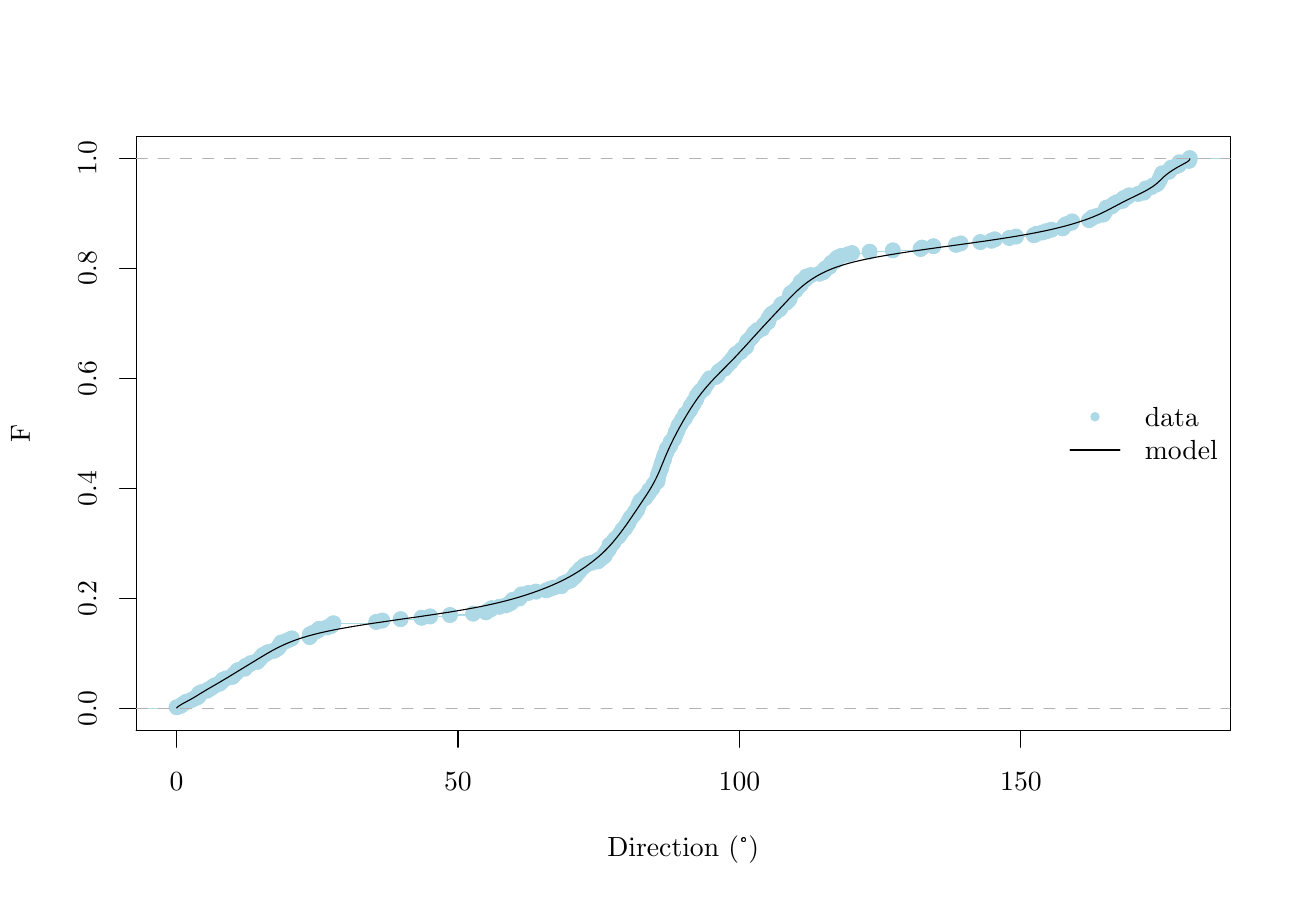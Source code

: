 % Created by tikzDevice version 0.10.1 on 2017-05-03 23:49:54
% !TEX encoding = UTF-8 Unicode
\documentclass[10pt]{article}

\nonstopmode

\usepackage{tikz}

\usepackage[active,tightpage,psfixbb]{preview}

\PreviewEnvironment{pgfpicture}

\setlength\PreviewBorder{0pt}
\begin{document}

\begin{tikzpicture}[x=1pt,y=1pt]
\definecolor{fillColor}{RGB}{255,255,255}
\path[use as bounding box,fill=fillColor,fill opacity=0.00] (0,0) rectangle (469.75,325.21);
\begin{scope}
\path[clip] (  0.00,  0.00) rectangle (469.75,325.21);
\definecolor{drawColor}{RGB}{0,0,0}

\path[draw=drawColor,line width= 0.4pt,line join=round,line cap=round] ( 63.76, 61.20) -- (368.91, 61.20);

\path[draw=drawColor,line width= 0.4pt,line join=round,line cap=round] ( 63.76, 61.20) -- ( 63.76, 55.20);

\path[draw=drawColor,line width= 0.4pt,line join=round,line cap=round] (165.48, 61.20) -- (165.48, 55.20);

\path[draw=drawColor,line width= 0.4pt,line join=round,line cap=round] (267.20, 61.20) -- (267.20, 55.20);

\path[draw=drawColor,line width= 0.4pt,line join=round,line cap=round] (368.91, 61.20) -- (368.91, 55.20);

\node[text=drawColor,anchor=base,inner sep=0pt, outer sep=0pt, scale=  1.00] at ( 63.76, 39.60) {0};

\node[text=drawColor,anchor=base,inner sep=0pt, outer sep=0pt, scale=  1.00] at (165.48, 39.60) {50};

\node[text=drawColor,anchor=base,inner sep=0pt, outer sep=0pt, scale=  1.00] at (267.20, 39.60) {100};

\node[text=drawColor,anchor=base,inner sep=0pt, outer sep=0pt, scale=  1.00] at (368.91, 39.60) {150};

\path[draw=drawColor,line width= 0.4pt,line join=round,line cap=round] ( 49.20, 69.16) -- ( 49.20,268.06);

\path[draw=drawColor,line width= 0.4pt,line join=round,line cap=round] ( 49.20, 69.16) -- ( 43.20, 69.16);

\path[draw=drawColor,line width= 0.4pt,line join=round,line cap=round] ( 49.20,108.94) -- ( 43.20,108.94);

\path[draw=drawColor,line width= 0.4pt,line join=round,line cap=round] ( 49.20,148.72) -- ( 43.20,148.72);

\path[draw=drawColor,line width= 0.4pt,line join=round,line cap=round] ( 49.20,188.50) -- ( 43.20,188.50);

\path[draw=drawColor,line width= 0.4pt,line join=round,line cap=round] ( 49.20,228.28) -- ( 43.20,228.28);

\path[draw=drawColor,line width= 0.4pt,line join=round,line cap=round] ( 49.20,268.06) -- ( 43.20,268.06);

\node[text=drawColor,rotate= 90.00,anchor=base,inner sep=0pt, outer sep=0pt, scale=  1.00] at ( 34.80, 69.16) {0.0};

\node[text=drawColor,rotate= 90.00,anchor=base,inner sep=0pt, outer sep=0pt, scale=  1.00] at ( 34.80,108.94) {0.2};

\node[text=drawColor,rotate= 90.00,anchor=base,inner sep=0pt, outer sep=0pt, scale=  1.00] at ( 34.80,148.72) {0.4};

\node[text=drawColor,rotate= 90.00,anchor=base,inner sep=0pt, outer sep=0pt, scale=  1.00] at ( 34.80,188.50) {0.6};

\node[text=drawColor,rotate= 90.00,anchor=base,inner sep=0pt, outer sep=0pt, scale=  1.00] at ( 34.80,228.28) {0.8};

\node[text=drawColor,rotate= 90.00,anchor=base,inner sep=0pt, outer sep=0pt, scale=  1.00] at ( 34.80,268.06) {1.0};

\path[draw=drawColor,line width= 0.4pt,line join=round,line cap=round] ( 49.20, 61.20) --
	(444.56, 61.20) --
	(444.56,276.01) --
	( 49.20,276.01) --
	( 49.20, 61.20);
\end{scope}
\begin{scope}
\path[clip] (  0.00,  0.00) rectangle (469.75,325.21);
\definecolor{drawColor}{RGB}{0,0,0}

\node[text=drawColor,anchor=base,inner sep=0pt, outer sep=0pt, scale=  1.00] at (246.88, 15.60) {Direction (°)};

\node[text=drawColor,rotate= 90.00,anchor=base,inner sep=0pt, outer sep=0pt, scale=  1.00] at ( 10.80,168.61) {F};
\end{scope}
\begin{scope}
\path[clip] ( 49.20, 61.20) rectangle (444.56,276.01);
\definecolor{drawColor}{RGB}{173,216,230}

\path[draw=drawColor,line width= 0.4pt,line join=round,line cap=round] (  0.00, 69.16) -- ( 63.84, 69.16);

\path[draw=drawColor,line width= 0.4pt,line join=round,line cap=round] ( 63.84, 69.65) -- ( 65.30, 69.65);

\path[draw=drawColor,line width= 0.4pt,line join=round,line cap=round] ( 65.30, 70.15) -- ( 65.85, 70.15);

\path[draw=drawColor,line width= 0.4pt,line join=round,line cap=round] ( 65.85, 70.65) -- ( 66.64, 70.65);

\path[draw=drawColor,line width= 0.4pt,line join=round,line cap=round] ( 66.64, 71.15) -- ( 67.31, 71.15);

\path[draw=drawColor,line width= 0.4pt,line join=round,line cap=round] ( 67.31, 71.64) -- ( 68.90, 71.64);

\path[draw=drawColor,line width= 0.4pt,line join=round,line cap=round] ( 68.90, 72.14) -- ( 69.92, 72.14);

\path[draw=drawColor,line width= 0.4pt,line join=round,line cap=round] ( 69.92, 72.64) -- ( 71.16, 72.64);

\path[draw=drawColor,line width= 0.4pt,line join=round,line cap=round] ( 71.16, 73.13) -- ( 71.81, 73.13);

\path[draw=drawColor,line width= 0.4pt,line join=round,line cap=round] ( 71.81, 73.63) -- ( 71.83, 73.63);

\path[draw=drawColor,line width= 0.4pt,line join=round,line cap=round] ( 71.83, 74.13) -- ( 71.91, 74.13);

\path[draw=drawColor,line width= 0.4pt,line join=round,line cap=round] ( 71.91, 74.63) -- ( 72.89, 74.63);

\path[draw=drawColor,line width= 0.4pt,line join=round,line cap=round] ( 72.89, 75.12) -- ( 74.80, 75.12);

\path[draw=drawColor,line width= 0.4pt,line join=round,line cap=round] ( 74.80, 75.62) -- ( 75.33, 75.62);

\path[draw=drawColor,line width= 0.4pt,line join=round,line cap=round] ( 75.33, 76.12) -- ( 76.39, 76.12);

\path[draw=drawColor,line width= 0.4pt,line join=round,line cap=round] ( 76.39, 76.61) -- ( 76.92, 76.61);

\path[draw=drawColor,line width= 0.4pt,line join=round,line cap=round] ( 76.92, 77.11) -- ( 77.68, 77.11);

\path[draw=drawColor,line width= 0.4pt,line join=round,line cap=round] ( 77.68, 77.61) -- ( 79.30, 77.61);

\path[draw=drawColor,line width= 0.4pt,line join=round,line cap=round] ( 79.30, 78.11) -- ( 79.80, 78.11);

\path[draw=drawColor,line width= 0.4pt,line join=round,line cap=round] ( 79.80, 78.60) -- ( 80.28, 78.60);

\path[draw=drawColor,line width= 0.4pt,line join=round,line cap=round] ( 80.28, 79.10) -- ( 80.58, 79.10);

\path[draw=drawColor,line width= 0.4pt,line join=round,line cap=round] ( 80.58, 79.60) -- ( 81.76, 79.60);

\path[draw=drawColor,line width= 0.4pt,line join=round,line cap=round] ( 81.76, 80.10) -- ( 83.92, 80.10);

\path[draw=drawColor,line width= 0.4pt,line join=round,line cap=round] ( 83.92, 80.59) -- ( 84.31, 80.59);

\path[draw=drawColor,line width= 0.4pt,line join=round,line cap=round] ( 84.31, 81.09) -- ( 84.58, 81.09);

\path[draw=drawColor,line width= 0.4pt,line join=round,line cap=round] ( 84.58, 81.59) -- ( 85.40, 81.59);

\path[draw=drawColor,line width= 0.4pt,line join=round,line cap=round] ( 85.40, 82.08) -- ( 85.58, 82.08);

\path[draw=drawColor,line width= 0.4pt,line join=round,line cap=round] ( 85.58, 82.58) -- ( 86.03, 82.58);

\path[draw=drawColor,line width= 0.4pt,line join=round,line cap=round] ( 86.03, 83.08) -- ( 88.44, 83.08);

\path[draw=drawColor,line width= 0.4pt,line join=round,line cap=round] ( 88.44, 83.58) -- ( 88.67, 83.58);

\path[draw=drawColor,line width= 0.4pt,line join=round,line cap=round] ( 88.67, 84.07) -- ( 88.73, 84.07);

\path[draw=drawColor,line width= 0.4pt,line join=round,line cap=round] ( 88.73, 84.57) -- ( 90.07, 84.57);

\path[draw=drawColor,line width= 0.4pt,line join=round,line cap=round] ( 90.07, 85.07) -- ( 90.55, 85.07);

\path[draw=drawColor,line width= 0.4pt,line join=round,line cap=round] ( 90.55, 85.57) -- ( 92.98, 85.57);

\path[draw=drawColor,line width= 0.4pt,line join=round,line cap=round] ( 92.98, 86.06) -- ( 93.07, 86.06);

\path[draw=drawColor,line width= 0.4pt,line join=round,line cap=round] ( 93.07, 86.56) -- ( 93.88, 86.56);

\path[draw=drawColor,line width= 0.4pt,line join=round,line cap=round] ( 93.88, 87.06) -- ( 94.19, 87.06);

\path[draw=drawColor,line width= 0.4pt,line join=round,line cap=round] ( 94.19, 87.55) -- ( 94.83, 87.55);

\path[draw=drawColor,line width= 0.4pt,line join=round,line cap=round] ( 94.83, 88.05) -- ( 95.04, 88.05);

\path[draw=drawColor,line width= 0.4pt,line join=round,line cap=round] ( 95.04, 88.55) -- ( 96.25, 88.55);

\path[draw=drawColor,line width= 0.4pt,line join=round,line cap=round] ( 96.25, 89.05) -- ( 96.83, 89.05);

\path[draw=drawColor,line width= 0.4pt,line join=round,line cap=round] ( 96.83, 89.54) -- ( 99.03, 89.54);

\path[draw=drawColor,line width= 0.4pt,line join=round,line cap=round] ( 99.03, 90.04) -- ( 99.77, 90.04);

\path[draw=drawColor,line width= 0.4pt,line join=round,line cap=round] ( 99.77, 90.54) -- (100.57, 90.54);

\path[draw=drawColor,line width= 0.4pt,line join=round,line cap=round] (100.57, 91.04) -- (100.69, 91.04);

\path[draw=drawColor,line width= 0.4pt,line join=round,line cap=round] (100.69, 91.53) -- (101.10, 91.53);

\path[draw=drawColor,line width= 0.4pt,line join=round,line cap=round] (101.10, 92.03) -- (101.49, 92.03);

\path[draw=drawColor,line width= 0.4pt,line join=round,line cap=round] (101.49, 92.53) -- (101.59, 92.53);

\path[draw=drawColor,line width= 0.4pt,line join=round,line cap=round] (101.59, 93.02) -- (103.25, 93.02);

\path[draw=drawColor,line width= 0.4pt,line join=round,line cap=round] (103.25, 93.52) -- (104.45, 93.52);

\path[draw=drawColor,line width= 0.4pt,line join=round,line cap=round] (104.45, 94.02) -- (105.45, 94.02);

\path[draw=drawColor,line width= 0.4pt,line join=round,line cap=round] (105.45, 94.52) -- (111.88, 94.52);

\path[draw=drawColor,line width= 0.4pt,line join=round,line cap=round] (111.88, 95.01) -- (111.94, 95.01);

\path[draw=drawColor,line width= 0.4pt,line join=round,line cap=round] (111.94, 95.51) -- (112.00, 95.51);

\path[draw=drawColor,line width= 0.4pt,line join=round,line cap=round] (112.00, 96.01) -- (113.14, 96.01);

\path[draw=drawColor,line width= 0.4pt,line join=round,line cap=round] (113.14, 96.51) -- (114.11, 96.51);

\path[draw=drawColor,line width= 0.4pt,line join=round,line cap=round] (114.11, 97.00) -- (115.07, 97.00);

\path[draw=drawColor,line width= 0.4pt,line join=round,line cap=round] (115.07, 97.50) -- (115.32, 97.50);

\path[draw=drawColor,line width= 0.4pt,line join=round,line cap=round] (115.32, 98.00) -- (118.17, 98.00);

\path[draw=drawColor,line width= 0.4pt,line join=round,line cap=round] (118.17, 98.49) -- (119.68, 98.49);

\path[draw=drawColor,line width= 0.4pt,line join=round,line cap=round] (119.68, 98.99) -- (119.88, 98.99);

\path[draw=drawColor,line width= 0.4pt,line join=round,line cap=round] (119.88, 99.49) -- (120.46, 99.49);

\path[draw=drawColor,line width= 0.4pt,line join=round,line cap=round] (120.46, 99.99) -- (135.94, 99.99);

\path[draw=drawColor,line width= 0.4pt,line join=round,line cap=round] (135.94,100.48) -- (138.15,100.48);

\path[draw=drawColor,line width= 0.4pt,line join=round,line cap=round] (138.15,100.98) -- (144.77,100.98);

\path[draw=drawColor,line width= 0.4pt,line join=round,line cap=round] (144.77,101.48) -- (152.33,101.48);

\path[draw=drawColor,line width= 0.4pt,line join=round,line cap=round] (152.33,101.98) -- (155.41,101.98);

\path[draw=drawColor,line width= 0.4pt,line join=round,line cap=round] (155.41,102.47) -- (162.59,102.47);

\path[draw=drawColor,line width= 0.4pt,line join=round,line cap=round] (162.59,102.97) -- (170.97,102.97);

\path[draw=drawColor,line width= 0.4pt,line join=round,line cap=round] (170.97,103.47) -- (175.57,103.47);

\path[draw=drawColor,line width= 0.4pt,line join=round,line cap=round] (175.57,103.96) -- (176.16,103.96);

\path[draw=drawColor,line width= 0.4pt,line join=round,line cap=round] (176.16,104.46) -- (177.22,104.46);

\path[draw=drawColor,line width= 0.4pt,line join=round,line cap=round] (177.22,104.96) -- (177.69,104.96);

\path[draw=drawColor,line width= 0.4pt,line join=round,line cap=round] (177.69,105.46) -- (180.48,105.46);

\path[draw=drawColor,line width= 0.4pt,line join=round,line cap=round] (180.48,105.95) -- (182.74,105.95);

\path[draw=drawColor,line width= 0.4pt,line join=round,line cap=round] (182.74,106.45) -- (183.87,106.45);

\path[draw=drawColor,line width= 0.4pt,line join=round,line cap=round] (183.87,106.95) -- (184.72,106.95);

\path[draw=drawColor,line width= 0.4pt,line join=round,line cap=round] (184.72,107.44) -- (184.86,107.44);

\path[draw=drawColor,line width= 0.4pt,line join=round,line cap=round] (184.86,107.94) -- (185.28,107.94);

\path[draw=drawColor,line width= 0.4pt,line join=round,line cap=round] (185.28,108.44) -- (187.64,108.44);

\path[draw=drawColor,line width= 0.4pt,line join=round,line cap=round] (187.64,108.94) -- (187.65,108.94);

\path[draw=drawColor,line width= 0.4pt,line join=round,line cap=round] (187.65,109.43) -- (188.32,109.43);

\path[draw=drawColor,line width= 0.4pt,line join=round,line cap=round] (188.32,109.93) -- (188.46,109.93);

\path[draw=drawColor,line width= 0.4pt,line join=round,line cap=round] (188.46,110.43) -- (190.88,110.43);

\path[draw=drawColor,line width= 0.4pt,line join=round,line cap=round] (190.88,110.93) -- (193.65,110.93);

\path[draw=drawColor,line width= 0.4pt,line join=round,line cap=round] (193.65,111.42) -- (197.45,111.42);

\path[draw=drawColor,line width= 0.4pt,line join=round,line cap=round] (197.45,111.92) -- (198.73,111.92);

\path[draw=drawColor,line width= 0.4pt,line join=round,line cap=round] (198.73,112.42) -- (200.17,112.42);

\path[draw=drawColor,line width= 0.4pt,line join=round,line cap=round] (200.17,112.91) -- (202.84,112.91);

\path[draw=drawColor,line width= 0.4pt,line join=round,line cap=round] (202.84,113.41) -- (203.00,113.41);

\path[draw=drawColor,line width= 0.4pt,line join=round,line cap=round] (203.00,113.91) -- (203.54,113.91);

\path[draw=drawColor,line width= 0.4pt,line join=round,line cap=round] (203.54,114.41) -- (204.72,114.41);

\path[draw=drawColor,line width= 0.4pt,line join=round,line cap=round] (204.72,114.90) -- (206.08,114.90);

\path[draw=drawColor,line width= 0.4pt,line join=round,line cap=round] (206.08,115.40) -- (206.64,115.40);

\path[draw=drawColor,line width= 0.4pt,line join=round,line cap=round] (206.64,115.90) -- (206.97,115.90);

\path[draw=drawColor,line width= 0.4pt,line join=round,line cap=round] (206.97,116.40) -- (207.86,116.40);

\path[draw=drawColor,line width= 0.4pt,line join=round,line cap=round] (207.86,116.89) -- (208.01,116.89);

\path[draw=drawColor,line width= 0.4pt,line join=round,line cap=round] (208.01,117.39) -- (208.04,117.39);

\path[draw=drawColor,line width= 0.4pt,line join=round,line cap=round] (208.04,117.89) -- (208.97,117.89);

\path[draw=drawColor,line width= 0.4pt,line join=round,line cap=round] (208.97,118.38) -- (209.41,118.38);

\path[draw=drawColor,line width= 0.4pt,line join=round,line cap=round] (209.41,118.88) -- (209.51,118.88);

\path[draw=drawColor,line width= 0.4pt,line join=round,line cap=round] (209.51,119.38) -- (210.00,119.38);

\path[draw=drawColor,line width= 0.4pt,line join=round,line cap=round] (210.00,119.88) -- (210.87,119.88);

\path[draw=drawColor,line width= 0.4pt,line join=round,line cap=round] (210.87,120.37) -- (211.20,120.37);

\path[draw=drawColor,line width= 0.4pt,line join=round,line cap=round] (211.20,120.87) -- (212.24,120.87);

\path[draw=drawColor,line width= 0.4pt,line join=round,line cap=round] (212.24,121.37) -- (213.87,121.37);

\path[draw=drawColor,line width= 0.4pt,line join=round,line cap=round] (213.87,121.87) -- (216.04,121.87);

\path[draw=drawColor,line width= 0.4pt,line join=round,line cap=round] (216.04,122.36) -- (216.05,122.36);

\path[draw=drawColor,line width= 0.4pt,line join=round,line cap=round] (216.05,122.86) -- (217.26,122.86);

\path[draw=drawColor,line width= 0.4pt,line join=round,line cap=round] (217.26,123.36) -- (217.58,123.36);

\path[draw=drawColor,line width= 0.4pt,line join=round,line cap=round] (217.58,123.85) -- (218.48,123.85);

\path[draw=drawColor,line width= 0.4pt,line join=round,line cap=round] (218.48,124.35) -- (218.54,124.35);

\path[draw=drawColor,line width= 0.4pt,line join=round,line cap=round] (218.54,124.85) -- (218.81,124.85);

\path[draw=drawColor,line width= 0.4pt,line join=round,line cap=round] (218.81,125.35) -- (219.10,125.35);

\path[draw=drawColor,line width= 0.4pt,line join=round,line cap=round] (219.10,125.84) -- (219.73,125.84);

\path[draw=drawColor,line width= 0.4pt,line join=round,line cap=round] (219.73,126.34) -- (220.05,126.34);

\path[draw=drawColor,line width= 0.4pt,line join=round,line cap=round] (220.05,126.84) -- (220.18,126.84);

\path[draw=drawColor,line width= 0.4pt,line join=round,line cap=round] (220.18,127.34) -- (220.26,127.34);

\path[draw=drawColor,line width= 0.4pt,line join=round,line cap=round] (220.26,127.83) -- (220.27,127.83);

\path[draw=drawColor,line width= 0.4pt,line join=round,line cap=round] (220.27,128.33) -- (221.41,128.33);

\path[draw=drawColor,line width= 0.4pt,line join=round,line cap=round] (221.41,128.83) -- (221.70,128.83);

\path[draw=drawColor,line width= 0.4pt,line join=round,line cap=round] (221.70,129.32) -- (221.81,129.32);

\path[draw=drawColor,line width= 0.4pt,line join=round,line cap=round] (221.81,129.82) -- (222.20,129.82);

\path[draw=drawColor,line width= 0.4pt,line join=round,line cap=round] (222.20,130.32) -- (222.74,130.32);

\path[draw=drawColor,line width= 0.4pt,line join=round,line cap=round] (222.74,130.82) -- (223.44,130.82);

\path[draw=drawColor,line width= 0.4pt,line join=round,line cap=round] (223.44,131.31) -- (223.83,131.31);

\path[draw=drawColor,line width= 0.4pt,line join=round,line cap=round] (223.83,131.81) -- (224.06,131.81);

\path[draw=drawColor,line width= 0.4pt,line join=round,line cap=round] (224.06,132.31) -- (224.51,132.31);

\path[draw=drawColor,line width= 0.4pt,line join=round,line cap=round] (224.51,132.80) -- (224.77,132.80);

\path[draw=drawColor,line width= 0.4pt,line join=round,line cap=round] (224.77,133.30) -- (224.94,133.30);

\path[draw=drawColor,line width= 0.4pt,line join=round,line cap=round] (224.94,133.80) -- (225.87,133.80);

\path[draw=drawColor,line width= 0.4pt,line join=round,line cap=round] (225.87,134.30) -- (225.95,134.30);

\path[draw=drawColor,line width= 0.4pt,line join=round,line cap=round] (225.95,134.79) -- (226.19,134.79);

\path[draw=drawColor,line width= 0.4pt,line join=round,line cap=round] (226.19,135.29) -- (226.82,135.29);

\path[draw=drawColor,line width= 0.4pt,line join=round,line cap=round] (226.82,135.79) -- (226.92,135.79);

\path[draw=drawColor,line width= 0.4pt,line join=round,line cap=round] (226.92,136.29) -- (227.27,136.29);

\path[draw=drawColor,line width= 0.4pt,line join=round,line cap=round] (227.27,136.78) -- (227.38,136.78);

\path[draw=drawColor,line width= 0.4pt,line join=round,line cap=round] (227.38,137.28) -- (227.75,137.28);

\path[draw=drawColor,line width= 0.4pt,line join=round,line cap=round] (227.75,137.78) -- (227.94,137.78);

\path[draw=drawColor,line width= 0.4pt,line join=round,line cap=round] (227.94,138.27) -- (228.59,138.27);

\path[draw=drawColor,line width= 0.4pt,line join=round,line cap=round] (228.59,138.77) -- (228.97,138.77);

\path[draw=drawColor,line width= 0.4pt,line join=round,line cap=round] (228.97,139.27) -- (229.44,139.27);

\path[draw=drawColor,line width= 0.4pt,line join=round,line cap=round] (229.44,139.77) -- (229.47,139.77);

\path[draw=drawColor,line width= 0.4pt,line join=round,line cap=round] (229.47,140.26) -- (230.11,140.26);

\path[draw=drawColor,line width= 0.4pt,line join=round,line cap=round] (230.11,140.76) -- (230.25,140.76);

\path[draw=drawColor,line width= 0.4pt,line join=round,line cap=round] (230.25,141.26) -- (230.46,141.26);

\path[draw=drawColor,line width= 0.4pt,line join=round,line cap=round] (230.46,141.76) -- (230.59,141.76);

\path[draw=drawColor,line width= 0.4pt,line join=round,line cap=round] (230.59,142.25) -- (230.85,142.25);

\path[draw=drawColor,line width= 0.4pt,line join=round,line cap=round] (230.85,142.75) -- (230.99,142.75);

\path[draw=drawColor,line width= 0.4pt,line join=round,line cap=round] (230.99,143.25) -- (231.32,143.25);

\path[draw=drawColor,line width= 0.4pt,line join=round,line cap=round] (231.32,143.74) -- (231.43,143.74);

\path[draw=drawColor,line width= 0.4pt,line join=round,line cap=round] (231.43,144.24) -- (232.14,144.24);

\path[draw=drawColor,line width= 0.4pt,line join=round,line cap=round] (232.14,144.74) -- (233.09,144.74);

\path[draw=drawColor,line width= 0.4pt,line join=round,line cap=round] (233.09,145.24) -- (233.39,145.24);

\path[draw=drawColor,line width= 0.4pt,line join=round,line cap=round] (233.39,145.73) -- (233.41,145.73);

\path[draw=drawColor,line width= 0.4pt,line join=round,line cap=round] (233.41,146.23) -- (234.09,146.23);

\path[draw=drawColor,line width= 0.4pt,line join=round,line cap=round] (234.09,146.73) -- (234.53,146.73);

\path[draw=drawColor,line width= 0.4pt,line join=round,line cap=round] (234.53,147.23) -- (234.57,147.23);

\path[draw=drawColor,line width= 0.4pt,line join=round,line cap=round] (234.57,147.72) -- (234.72,147.72);

\path[draw=drawColor,line width= 0.4pt,line join=round,line cap=round] (234.72,148.22) -- (235.63,148.22);

\path[draw=drawColor,line width= 0.4pt,line join=round,line cap=round] (235.63,148.72) -- (235.76,148.72);

\path[draw=drawColor,line width= 0.4pt,line join=round,line cap=round] (235.76,149.21) -- (236.05,149.21);

\path[draw=drawColor,line width= 0.4pt,line join=round,line cap=round] (236.05,149.71) -- (236.22,149.71);

\path[draw=drawColor,line width= 0.4pt,line join=round,line cap=round] (236.22,150.21) -- (236.83,150.21);

\path[draw=drawColor,line width= 0.4pt,line join=round,line cap=round] (236.83,150.71) -- (237.54,150.71);

\path[draw=drawColor,line width= 0.4pt,line join=round,line cap=round] (237.54,151.20) -- (237.56,151.20);

\path[draw=drawColor,line width= 0.4pt,line join=round,line cap=round] (237.56,151.70) -- (237.62,151.70);

\path[draw=drawColor,line width= 0.4pt,line join=round,line cap=round] (237.62,152.20) -- (237.64,152.20);

\path[draw=drawColor,line width= 0.4pt,line join=round,line cap=round] (237.64,152.70) -- (237.69,152.70);

\path[draw=drawColor,line width= 0.4pt,line join=round,line cap=round] (237.69,153.19) -- (237.83,153.19);

\path[draw=drawColor,line width= 0.4pt,line join=round,line cap=round] (237.83,153.69) -- (238.15,153.69);

\path[draw=drawColor,line width= 0.4pt,line join=round,line cap=round] (238.15,154.19) -- (238.23,154.19);

\path[draw=drawColor,line width= 0.4pt,line join=round,line cap=round] (238.23,154.68) -- (238.37,154.68);

\path[draw=drawColor,line width= 0.4pt,line join=round,line cap=round] (238.37,155.18) -- (238.69,155.18);

\path[draw=drawColor,line width= 0.4pt,line join=round,line cap=round] (238.69,155.68) -- (238.93,155.68);

\path[draw=drawColor,line width= 0.4pt,line join=round,line cap=round] (238.93,156.18) -- (238.93,156.18);

\path[draw=drawColor,line width= 0.4pt,line join=round,line cap=round] (238.93,156.67) -- (239.00,156.67);

\path[draw=drawColor,line width= 0.4pt,line join=round,line cap=round] (239.00,157.17) -- (239.27,157.17);

\path[draw=drawColor,line width= 0.4pt,line join=round,line cap=round] (239.27,157.67) -- (239.33,157.67);

\path[draw=drawColor,line width= 0.4pt,line join=round,line cap=round] (239.33,158.17) -- (239.53,158.17);

\path[draw=drawColor,line width= 0.4pt,line join=round,line cap=round] (239.53,158.66) -- (239.92,158.66);

\path[draw=drawColor,line width= 0.4pt,line join=round,line cap=round] (239.92,159.16) -- (239.95,159.16);

\path[draw=drawColor,line width= 0.4pt,line join=round,line cap=round] (239.95,159.66) -- (240.02,159.66);

\path[draw=drawColor,line width= 0.4pt,line join=round,line cap=round] (240.02,160.15) -- (240.11,160.15);

\path[draw=drawColor,line width= 0.4pt,line join=round,line cap=round] (240.11,160.65) -- (240.39,160.65);

\path[draw=drawColor,line width= 0.4pt,line join=round,line cap=round] (240.39,161.15) -- (240.71,161.15);

\path[draw=drawColor,line width= 0.4pt,line join=round,line cap=round] (240.71,161.65) -- (240.89,161.65);

\path[draw=drawColor,line width= 0.4pt,line join=round,line cap=round] (240.89,162.14) -- (240.93,162.14);

\path[draw=drawColor,line width= 0.4pt,line join=round,line cap=round] (240.93,162.64) -- (241.04,162.64);

\path[draw=drawColor,line width= 0.4pt,line join=round,line cap=round] (241.04,163.14) -- (241.75,163.14);

\path[draw=drawColor,line width= 0.4pt,line join=round,line cap=round] (241.75,163.63) -- (242.13,163.63);

\path[draw=drawColor,line width= 0.4pt,line join=round,line cap=round] (242.13,164.13) -- (242.28,164.13);

\path[draw=drawColor,line width= 0.4pt,line join=round,line cap=round] (242.28,164.63) -- (242.29,164.63);

\path[draw=drawColor,line width= 0.4pt,line join=round,line cap=round] (242.29,165.13) -- (242.43,165.13);

\path[draw=drawColor,line width= 0.4pt,line join=round,line cap=round] (242.43,165.62) -- (243.08,165.62);

\path[draw=drawColor,line width= 0.4pt,line join=round,line cap=round] (243.08,166.12) -- (243.53,166.12);

\path[draw=drawColor,line width= 0.4pt,line join=round,line cap=round] (243.53,166.62) -- (243.63,166.62);

\path[draw=drawColor,line width= 0.4pt,line join=round,line cap=round] (243.63,167.12) -- (243.80,167.12);

\path[draw=drawColor,line width= 0.4pt,line join=round,line cap=round] (243.80,167.61) -- (244.14,167.61);

\path[draw=drawColor,line width= 0.4pt,line join=round,line cap=round] (244.14,168.11) -- (244.14,168.11);

\path[draw=drawColor,line width= 0.4pt,line join=round,line cap=round] (244.14,168.61) -- (244.21,168.61);

\path[draw=drawColor,line width= 0.4pt,line join=round,line cap=round] (244.21,169.10) -- (244.80,169.10);

\path[draw=drawColor,line width= 0.4pt,line join=round,line cap=round] (244.80,169.60) -- (244.92,169.60);

\path[draw=drawColor,line width= 0.4pt,line join=round,line cap=round] (244.92,170.10) -- (245.01,170.10);

\path[draw=drawColor,line width= 0.4pt,line join=round,line cap=round] (245.01,170.60) -- (245.19,170.60);

\path[draw=drawColor,line width= 0.4pt,line join=round,line cap=round] (245.19,171.09) -- (245.30,171.09);

\path[draw=drawColor,line width= 0.4pt,line join=round,line cap=round] (245.30,171.59) -- (246.04,171.59);

\path[draw=drawColor,line width= 0.4pt,line join=round,line cap=round] (246.04,172.09) -- (246.21,172.09);

\path[draw=drawColor,line width= 0.4pt,line join=round,line cap=round] (246.21,172.59) -- (246.40,172.59);

\path[draw=drawColor,line width= 0.4pt,line join=round,line cap=round] (246.40,173.08) -- (246.49,173.08);

\path[draw=drawColor,line width= 0.4pt,line join=round,line cap=round] (246.49,173.58) -- (247.50,173.58);

\path[draw=drawColor,line width= 0.4pt,line join=round,line cap=round] (247.50,174.08) -- (247.55,174.08);

\path[draw=drawColor,line width= 0.4pt,line join=round,line cap=round] (247.55,174.57) -- (247.62,174.57);

\path[draw=drawColor,line width= 0.4pt,line join=round,line cap=round] (247.62,175.07) -- (247.64,175.07);

\path[draw=drawColor,line width= 0.4pt,line join=round,line cap=round] (247.64,175.57) -- (248.55,175.57);

\path[draw=drawColor,line width= 0.4pt,line join=round,line cap=round] (248.55,176.07) -- (248.95,176.07);

\path[draw=drawColor,line width= 0.4pt,line join=round,line cap=round] (248.95,176.56) -- (249.36,176.56);

\path[draw=drawColor,line width= 0.4pt,line join=round,line cap=round] (249.36,177.06) -- (249.38,177.06);

\path[draw=drawColor,line width= 0.4pt,line join=round,line cap=round] (249.38,177.56) -- (249.46,177.56);

\path[draw=drawColor,line width= 0.4pt,line join=round,line cap=round] (249.46,178.06) -- (249.66,178.06);

\path[draw=drawColor,line width= 0.4pt,line join=round,line cap=round] (249.66,178.55) -- (250.45,178.55);

\path[draw=drawColor,line width= 0.4pt,line join=round,line cap=round] (250.45,179.05) -- (250.56,179.05);

\path[draw=drawColor,line width= 0.4pt,line join=round,line cap=round] (250.56,179.55) -- (250.66,179.55);

\path[draw=drawColor,line width= 0.4pt,line join=round,line cap=round] (250.66,180.04) -- (251.28,180.04);

\path[draw=drawColor,line width= 0.4pt,line join=round,line cap=round] (251.28,180.54) -- (251.56,180.54);

\path[draw=drawColor,line width= 0.4pt,line join=round,line cap=round] (251.56,181.04) -- (251.59,181.04);

\path[draw=drawColor,line width= 0.4pt,line join=round,line cap=round] (251.59,181.54) -- (251.81,181.54);

\path[draw=drawColor,line width= 0.4pt,line join=round,line cap=round] (251.81,182.03) -- (252.06,182.03);

\path[draw=drawColor,line width= 0.4pt,line join=round,line cap=round] (252.06,182.53) -- (252.50,182.53);

\path[draw=drawColor,line width= 0.4pt,line join=round,line cap=round] (252.50,183.03) -- (252.91,183.03);

\path[draw=drawColor,line width= 0.4pt,line join=round,line cap=round] (252.91,183.53) -- (253.22,183.53);

\path[draw=drawColor,line width= 0.4pt,line join=round,line cap=round] (253.22,184.02) -- (254.25,184.02);

\path[draw=drawColor,line width= 0.4pt,line join=round,line cap=round] (254.25,184.52) -- (254.45,184.52);

\path[draw=drawColor,line width= 0.4pt,line join=round,line cap=round] (254.45,185.02) -- (254.55,185.02);

\path[draw=drawColor,line width= 0.4pt,line join=round,line cap=round] (254.55,185.51) -- (254.83,185.51);

\path[draw=drawColor,line width= 0.4pt,line join=round,line cap=round] (254.83,186.01) -- (255.42,186.01);

\path[draw=drawColor,line width= 0.4pt,line join=round,line cap=round] (255.42,186.51) -- (255.71,186.51);

\path[draw=drawColor,line width= 0.4pt,line join=round,line cap=round] (255.71,187.01) -- (255.76,187.01);

\path[draw=drawColor,line width= 0.4pt,line join=round,line cap=round] (255.76,187.50) -- (256.24,187.50);

\path[draw=drawColor,line width= 0.4pt,line join=round,line cap=round] (256.24,188.00) -- (256.49,188.00);

\path[draw=drawColor,line width= 0.4pt,line join=round,line cap=round] (256.49,188.50) -- (258.63,188.50);

\path[draw=drawColor,line width= 0.4pt,line join=round,line cap=round] (258.63,189.00) -- (259.20,189.00);

\path[draw=drawColor,line width= 0.4pt,line join=round,line cap=round] (259.20,189.49) -- (259.51,189.49);

\path[draw=drawColor,line width= 0.4pt,line join=round,line cap=round] (259.51,189.99) -- (259.57,189.99);

\path[draw=drawColor,line width= 0.4pt,line join=round,line cap=round] (259.57,190.49) -- (259.73,190.49);

\path[draw=drawColor,line width= 0.4pt,line join=round,line cap=round] (259.73,190.98) -- (260.56,190.98);

\path[draw=drawColor,line width= 0.4pt,line join=round,line cap=round] (260.56,191.48) -- (261.81,191.48);

\path[draw=drawColor,line width= 0.4pt,line join=round,line cap=round] (261.81,191.98) -- (261.82,191.98);

\path[draw=drawColor,line width= 0.4pt,line join=round,line cap=round] (261.82,192.48) -- (262.48,192.48);

\path[draw=drawColor,line width= 0.4pt,line join=round,line cap=round] (262.48,192.97) -- (263.12,192.97);

\path[draw=drawColor,line width= 0.4pt,line join=round,line cap=round] (263.12,193.47) -- (263.35,193.47);

\path[draw=drawColor,line width= 0.4pt,line join=round,line cap=round] (263.35,193.97) -- (264.13,193.97);

\path[draw=drawColor,line width= 0.4pt,line join=round,line cap=round] (264.13,194.46) -- (264.27,194.46);

\path[draw=drawColor,line width= 0.4pt,line join=round,line cap=round] (264.27,194.96) -- (264.60,194.96);

\path[draw=drawColor,line width= 0.4pt,line join=round,line cap=round] (264.60,195.46) -- (265.34,195.46);

\path[draw=drawColor,line width= 0.4pt,line join=round,line cap=round] (265.34,195.96) -- (265.46,195.96);

\path[draw=drawColor,line width= 0.4pt,line join=round,line cap=round] (265.46,196.45) -- (265.65,196.45);

\path[draw=drawColor,line width= 0.4pt,line join=round,line cap=round] (265.65,196.95) -- (266.11,196.95);

\path[draw=drawColor,line width= 0.4pt,line join=round,line cap=round] (266.11,197.45) -- (267.54,197.45);

\path[draw=drawColor,line width= 0.4pt,line join=round,line cap=round] (267.54,197.95) -- (267.78,197.95);

\path[draw=drawColor,line width= 0.4pt,line join=round,line cap=round] (267.78,198.44) -- (267.97,198.44);

\path[draw=drawColor,line width= 0.4pt,line join=round,line cap=round] (267.97,198.94) -- (269.08,198.94);

\path[draw=drawColor,line width= 0.4pt,line join=round,line cap=round] (269.08,199.44) -- (269.63,199.44);

\path[draw=drawColor,line width= 0.4pt,line join=round,line cap=round] (269.63,199.93) -- (269.63,199.93);

\path[draw=drawColor,line width= 0.4pt,line join=round,line cap=round] (269.63,200.43) -- (269.74,200.43);

\path[draw=drawColor,line width= 0.4pt,line join=round,line cap=round] (269.74,200.93) -- (270.03,200.93);

\path[draw=drawColor,line width= 0.4pt,line join=round,line cap=round] (270.03,201.43) -- (270.06,201.43);

\path[draw=drawColor,line width= 0.4pt,line join=round,line cap=round] (270.06,201.92) -- (270.75,201.92);

\path[draw=drawColor,line width= 0.4pt,line join=round,line cap=round] (270.75,202.42) -- (271.27,202.42);

\path[draw=drawColor,line width= 0.4pt,line join=round,line cap=round] (271.27,202.92) -- (271.79,202.92);

\path[draw=drawColor,line width= 0.4pt,line join=round,line cap=round] (271.79,203.42) -- (272.00,203.42);

\path[draw=drawColor,line width= 0.4pt,line join=round,line cap=round] (272.00,203.91) -- (272.37,203.91);

\path[draw=drawColor,line width= 0.4pt,line join=round,line cap=round] (272.37,204.41) -- (272.55,204.41);

\path[draw=drawColor,line width= 0.4pt,line join=round,line cap=round] (272.55,204.91) -- (273.57,204.91);

\path[draw=drawColor,line width= 0.4pt,line join=round,line cap=round] (273.57,205.40) -- (273.63,205.40);

\path[draw=drawColor,line width= 0.4pt,line join=round,line cap=round] (273.63,205.90) -- (275.39,205.90);

\path[draw=drawColor,line width= 0.4pt,line join=round,line cap=round] (275.39,206.40) -- (275.49,206.40);

\path[draw=drawColor,line width= 0.4pt,line join=round,line cap=round] (275.49,206.90) -- (275.84,206.90);

\path[draw=drawColor,line width= 0.4pt,line join=round,line cap=round] (275.84,207.39) -- (276.08,207.39);

\path[draw=drawColor,line width= 0.4pt,line join=round,line cap=round] (276.08,207.89) -- (276.84,207.89);

\path[draw=drawColor,line width= 0.4pt,line join=round,line cap=round] (276.84,208.39) -- (277.53,208.39);

\path[draw=drawColor,line width= 0.4pt,line join=round,line cap=round] (277.53,208.89) -- (277.53,208.89);

\path[draw=drawColor,line width= 0.4pt,line join=round,line cap=round] (277.53,209.38) -- (277.56,209.38);

\path[draw=drawColor,line width= 0.4pt,line join=round,line cap=round] (277.56,209.88) -- (277.95,209.88);

\path[draw=drawColor,line width= 0.4pt,line join=round,line cap=round] (277.95,210.38) -- (278.30,210.38);

\path[draw=drawColor,line width= 0.4pt,line join=round,line cap=round] (278.30,210.87) -- (278.49,210.87);

\path[draw=drawColor,line width= 0.4pt,line join=round,line cap=round] (278.49,211.37) -- (278.98,211.37);

\path[draw=drawColor,line width= 0.4pt,line join=round,line cap=round] (278.98,211.87) -- (280.27,211.87);

\path[draw=drawColor,line width= 0.4pt,line join=round,line cap=round] (280.27,212.37) -- (280.48,212.37);

\path[draw=drawColor,line width= 0.4pt,line join=round,line cap=round] (280.48,212.86) -- (281.58,212.86);

\path[draw=drawColor,line width= 0.4pt,line join=round,line cap=round] (281.58,213.36) -- (282.00,213.36);

\path[draw=drawColor,line width= 0.4pt,line join=round,line cap=round] (282.00,213.86) -- (282.05,213.86);

\path[draw=drawColor,line width= 0.4pt,line join=round,line cap=round] (282.05,214.36) -- (282.15,214.36);

\path[draw=drawColor,line width= 0.4pt,line join=round,line cap=round] (282.15,214.85) -- (282.48,214.85);

\path[draw=drawColor,line width= 0.4pt,line join=round,line cap=round] (282.48,215.35) -- (284.12,215.35);

\path[draw=drawColor,line width= 0.4pt,line join=round,line cap=round] (284.12,215.85) -- (284.44,215.85);

\path[draw=drawColor,line width= 0.4pt,line join=round,line cap=round] (284.44,216.34) -- (285.09,216.34);

\path[draw=drawColor,line width= 0.4pt,line join=round,line cap=round] (285.09,216.84) -- (285.37,216.84);

\path[draw=drawColor,line width= 0.4pt,line join=round,line cap=round] (285.37,217.34) -- (285.40,217.34);

\path[draw=drawColor,line width= 0.4pt,line join=round,line cap=round] (285.40,217.84) -- (285.43,217.84);

\path[draw=drawColor,line width= 0.4pt,line join=round,line cap=round] (285.43,218.33) -- (285.52,218.33);

\path[draw=drawColor,line width= 0.4pt,line join=round,line cap=round] (285.52,218.83) -- (285.84,218.83);

\path[draw=drawColor,line width= 0.4pt,line join=round,line cap=round] (285.84,219.33) -- (286.60,219.33);

\path[draw=drawColor,line width= 0.4pt,line join=round,line cap=round] (286.60,219.82) -- (287.57,219.82);

\path[draw=drawColor,line width= 0.4pt,line join=round,line cap=round] (287.57,220.32) -- (287.76,220.32);

\path[draw=drawColor,line width= 0.4pt,line join=round,line cap=round] (287.76,220.82) -- (288.13,220.82);

\path[draw=drawColor,line width= 0.4pt,line join=round,line cap=round] (288.13,221.32) -- (288.63,221.32);

\path[draw=drawColor,line width= 0.4pt,line join=round,line cap=round] (288.63,221.81) -- (289.34,221.81);

\path[draw=drawColor,line width= 0.4pt,line join=round,line cap=round] (289.34,222.31) -- (289.37,222.31);

\path[draw=drawColor,line width= 0.4pt,line join=round,line cap=round] (289.37,222.81) -- (289.37,222.81);

\path[draw=drawColor,line width= 0.4pt,line join=round,line cap=round] (289.37,223.31) -- (289.99,223.31);

\path[draw=drawColor,line width= 0.4pt,line join=round,line cap=round] (289.99,223.80) -- (291.11,223.80);

\path[draw=drawColor,line width= 0.4pt,line join=round,line cap=round] (291.11,224.30) -- (291.15,224.30);

\path[draw=drawColor,line width= 0.4pt,line join=round,line cap=round] (291.15,224.80) -- (291.39,224.80);

\path[draw=drawColor,line width= 0.4pt,line join=round,line cap=round] (291.39,225.29) -- (293.00,225.29);

\path[draw=drawColor,line width= 0.4pt,line join=round,line cap=round] (293.00,225.79) -- (296.03,225.79);

\path[draw=drawColor,line width= 0.4pt,line join=round,line cap=round] (296.03,226.29) -- (297.30,226.29);

\path[draw=drawColor,line width= 0.4pt,line join=round,line cap=round] (297.30,226.79) -- (297.89,226.79);

\path[draw=drawColor,line width= 0.4pt,line join=round,line cap=round] (297.89,227.28) -- (297.95,227.28);

\path[draw=drawColor,line width= 0.4pt,line join=round,line cap=round] (297.95,227.78) -- (298.42,227.78);

\path[draw=drawColor,line width= 0.4pt,line join=round,line cap=round] (298.42,228.28) -- (299.70,228.28);

\path[draw=drawColor,line width= 0.4pt,line join=round,line cap=round] (299.70,228.78) -- (299.83,228.78);

\path[draw=drawColor,line width= 0.4pt,line join=round,line cap=round] (299.83,229.27) -- (300.26,229.27);

\path[draw=drawColor,line width= 0.4pt,line join=round,line cap=round] (300.26,229.77) -- (300.42,229.77);

\path[draw=drawColor,line width= 0.4pt,line join=round,line cap=round] (300.42,230.27) -- (301.78,230.27);

\path[draw=drawColor,line width= 0.4pt,line join=round,line cap=round] (301.78,230.76) -- (302.09,230.76);

\path[draw=drawColor,line width= 0.4pt,line join=round,line cap=round] (302.09,231.26) -- (302.21,231.26);

\path[draw=drawColor,line width= 0.4pt,line join=round,line cap=round] (302.21,231.76) -- (302.89,231.76);

\path[draw=drawColor,line width= 0.4pt,line join=round,line cap=round] (302.89,232.26) -- (304.12,232.26);

\path[draw=drawColor,line width= 0.4pt,line join=round,line cap=round] (304.12,232.75) -- (306.31,232.75);

\path[draw=drawColor,line width= 0.4pt,line join=round,line cap=round] (306.31,233.25) -- (307.86,233.25);

\path[draw=drawColor,line width= 0.4pt,line join=round,line cap=round] (307.86,233.75) -- (314.23,233.75);

\path[draw=drawColor,line width= 0.4pt,line join=round,line cap=round] (314.23,234.25) -- (322.62,234.25);

\path[draw=drawColor,line width= 0.4pt,line join=round,line cap=round] (322.62,234.74) -- (332.63,234.74);

\path[draw=drawColor,line width= 0.4pt,line join=round,line cap=round] (332.63,235.24) -- (333.17,235.24);

\path[draw=drawColor,line width= 0.4pt,line join=round,line cap=round] (333.17,235.74) -- (337.27,235.74);

\path[draw=drawColor,line width= 0.4pt,line join=round,line cap=round] (337.27,236.23) -- (345.44,236.23);

\path[draw=drawColor,line width= 0.4pt,line join=round,line cap=round] (345.44,236.73) -- (347.14,236.73);

\path[draw=drawColor,line width= 0.4pt,line join=round,line cap=round] (347.14,237.23) -- (354.24,237.23);

\path[draw=drawColor,line width= 0.4pt,line join=round,line cap=round] (354.24,237.73) -- (358.27,237.73);

\path[draw=drawColor,line width= 0.4pt,line join=round,line cap=round] (358.27,238.22) -- (359.47,238.22);

\path[draw=drawColor,line width= 0.4pt,line join=round,line cap=round] (359.47,238.72) -- (364.71,238.72);

\path[draw=drawColor,line width= 0.4pt,line join=round,line cap=round] (364.71,239.22) -- (367.13,239.22);

\path[draw=drawColor,line width= 0.4pt,line join=round,line cap=round] (367.13,239.72) -- (373.58,239.72);

\path[draw=drawColor,line width= 0.4pt,line join=round,line cap=round] (373.58,240.21) -- (374.52,240.21);

\path[draw=drawColor,line width= 0.4pt,line join=round,line cap=round] (374.52,240.71) -- (376.69,240.71);

\path[draw=drawColor,line width= 0.4pt,line join=round,line cap=round] (376.69,241.21) -- (378.20,241.21);

\path[draw=drawColor,line width= 0.4pt,line join=round,line cap=round] (378.20,241.70) -- (379.94,241.70);

\path[draw=drawColor,line width= 0.4pt,line join=round,line cap=round] (379.94,242.20) -- (383.98,242.20);

\path[draw=drawColor,line width= 0.4pt,line join=round,line cap=round] (383.98,242.70) -- (384.35,242.70);

\path[draw=drawColor,line width= 0.4pt,line join=round,line cap=round] (384.35,243.20) -- (384.64,243.20);

\path[draw=drawColor,line width= 0.4pt,line join=round,line cap=round] (384.64,243.69) -- (385.24,243.69);

\path[draw=drawColor,line width= 0.4pt,line join=round,line cap=round] (385.24,244.19) -- (387.12,244.19);

\path[draw=drawColor,line width= 0.4pt,line join=round,line cap=round] (387.12,244.69) -- (387.39,244.69);

\path[draw=drawColor,line width= 0.4pt,line join=round,line cap=round] (387.39,245.19) -- (393.51,245.19);

\path[draw=drawColor,line width= 0.4pt,line join=round,line cap=round] (393.51,245.68) -- (394.30,245.68);

\path[draw=drawColor,line width= 0.4pt,line join=round,line cap=round] (394.30,246.18) -- (394.77,246.18);

\path[draw=drawColor,line width= 0.4pt,line join=round,line cap=round] (394.77,246.68) -- (396.37,246.68);

\path[draw=drawColor,line width= 0.4pt,line join=round,line cap=round] (396.37,247.17) -- (398.66,247.17);

\path[draw=drawColor,line width= 0.4pt,line join=round,line cap=round] (398.66,247.67) -- (398.71,247.67);

\path[draw=drawColor,line width= 0.4pt,line join=round,line cap=round] (398.71,248.17) -- (399.28,248.17);

\path[draw=drawColor,line width= 0.4pt,line join=round,line cap=round] (399.28,248.67) -- (399.37,248.67);

\path[draw=drawColor,line width= 0.4pt,line join=round,line cap=round] (399.37,249.16) -- (399.67,249.16);

\path[draw=drawColor,line width= 0.4pt,line join=round,line cap=round] (399.67,249.66) -- (399.80,249.66);

\path[draw=drawColor,line width= 0.4pt,line join=round,line cap=round] (399.80,250.16) -- (401.75,250.16);

\path[draw=drawColor,line width= 0.4pt,line join=round,line cap=round] (401.75,250.65) -- (402.02,250.65);

\path[draw=drawColor,line width= 0.4pt,line join=round,line cap=round] (402.02,251.15) -- (402.72,251.15);

\path[draw=drawColor,line width= 0.4pt,line join=round,line cap=round] (402.72,251.65) -- (403.65,251.65);

\path[draw=drawColor,line width= 0.4pt,line join=round,line cap=round] (403.65,252.15) -- (405.66,252.15);

\path[draw=drawColor,line width= 0.4pt,line join=round,line cap=round] (405.66,252.64) -- (405.69,252.64);

\path[draw=drawColor,line width= 0.4pt,line join=round,line cap=round] (405.69,253.14) -- (406.10,253.14);

\path[draw=drawColor,line width= 0.4pt,line join=round,line cap=round] (406.10,253.64) -- (407.56,253.64);

\path[draw=drawColor,line width= 0.4pt,line join=round,line cap=round] (407.56,254.14) -- (408.01,254.14);

\path[draw=drawColor,line width= 0.4pt,line join=round,line cap=round] (408.01,254.63) -- (411.27,254.63);

\path[draw=drawColor,line width= 0.4pt,line join=round,line cap=round] (411.27,255.13) -- (413.33,255.13);

\path[draw=drawColor,line width= 0.4pt,line join=round,line cap=round] (413.33,255.63) -- (413.50,255.63);

\path[draw=drawColor,line width= 0.4pt,line join=round,line cap=round] (413.50,256.12) -- (413.96,256.12);

\path[draw=drawColor,line width= 0.4pt,line join=round,line cap=round] (413.96,256.62) -- (414.07,256.62);

\path[draw=drawColor,line width= 0.4pt,line join=round,line cap=round] (414.07,257.12) -- (416.07,257.12);

\path[draw=drawColor,line width= 0.4pt,line join=round,line cap=round] (416.07,257.62) -- (416.58,257.62);

\path[draw=drawColor,line width= 0.4pt,line join=round,line cap=round] (416.58,258.11) -- (417.99,258.11);

\path[draw=drawColor,line width= 0.4pt,line join=round,line cap=round] (417.99,258.61) -- (418.42,258.61);

\path[draw=drawColor,line width= 0.4pt,line join=round,line cap=round] (418.42,259.11) -- (418.69,259.11);

\path[draw=drawColor,line width= 0.4pt,line join=round,line cap=round] (418.69,259.61) -- (418.97,259.61);

\path[draw=drawColor,line width= 0.4pt,line join=round,line cap=round] (418.97,260.10) -- (419.23,260.10);

\path[draw=drawColor,line width= 0.4pt,line join=round,line cap=round] (419.23,260.60) -- (419.30,260.60);

\path[draw=drawColor,line width= 0.4pt,line join=round,line cap=round] (419.30,261.10) -- (419.60,261.10);

\path[draw=drawColor,line width= 0.4pt,line join=round,line cap=round] (419.60,261.59) -- (419.88,261.59);

\path[draw=drawColor,line width= 0.4pt,line join=round,line cap=round] (419.88,262.09) -- (419.96,262.09);

\path[draw=drawColor,line width= 0.4pt,line join=round,line cap=round] (419.96,262.59) -- (422.32,262.59);

\path[draw=drawColor,line width= 0.4pt,line join=round,line cap=round] (422.32,263.09) -- (422.60,263.09);

\path[draw=drawColor,line width= 0.4pt,line join=round,line cap=round] (422.60,263.58) -- (422.94,263.58);

\path[draw=drawColor,line width= 0.4pt,line join=round,line cap=round] (422.94,264.08) -- (423.18,264.08);

\path[draw=drawColor,line width= 0.4pt,line join=round,line cap=round] (423.18,264.58) -- (424.89,264.58);

\path[draw=drawColor,line width= 0.4pt,line join=round,line cap=round] (424.89,265.08) -- (426.00,265.08);

\path[draw=drawColor,line width= 0.4pt,line join=round,line cap=round] (426.00,265.57) -- (426.16,265.57);

\path[draw=drawColor,line width= 0.4pt,line join=round,line cap=round] (426.16,266.07) -- (426.18,266.07);

\path[draw=drawColor,line width= 0.4pt,line join=round,line cap=round] (426.18,266.57) -- (429.62,266.57);

\path[draw=drawColor,line width= 0.4pt,line join=round,line cap=round] (429.62,267.06) -- (429.74,267.06);

\path[draw=drawColor,line width= 0.4pt,line join=round,line cap=round] (429.74,267.56) -- (429.91,267.56);

\path[draw=drawColor,line width= 0.4pt,line join=round,line cap=round] (429.91,268.06) -- (469.75,268.06);
\definecolor{fillColor}{RGB}{173,216,230}

\path[draw=drawColor,line width= 0.4pt,line join=round,line cap=round,fill=fillColor] ( 63.84, 69.65) circle (  2.70);

\path[draw=drawColor,line width= 0.4pt,line join=round,line cap=round,fill=fillColor] ( 65.30, 70.15) circle (  2.70);

\path[draw=drawColor,line width= 0.4pt,line join=round,line cap=round,fill=fillColor] ( 65.85, 70.65) circle (  2.70);

\path[draw=drawColor,line width= 0.4pt,line join=round,line cap=round,fill=fillColor] ( 66.64, 71.15) circle (  2.70);

\path[draw=drawColor,line width= 0.4pt,line join=round,line cap=round,fill=fillColor] ( 67.31, 71.64) circle (  2.70);

\path[draw=drawColor,line width= 0.4pt,line join=round,line cap=round,fill=fillColor] ( 68.90, 72.14) circle (  2.70);

\path[draw=drawColor,line width= 0.4pt,line join=round,line cap=round,fill=fillColor] ( 69.92, 72.64) circle (  2.70);

\path[draw=drawColor,line width= 0.4pt,line join=round,line cap=round,fill=fillColor] ( 71.16, 73.13) circle (  2.70);

\path[draw=drawColor,line width= 0.4pt,line join=round,line cap=round,fill=fillColor] ( 71.81, 73.63) circle (  2.70);

\path[draw=drawColor,line width= 0.4pt,line join=round,line cap=round,fill=fillColor] ( 71.83, 74.13) circle (  2.70);

\path[draw=drawColor,line width= 0.4pt,line join=round,line cap=round,fill=fillColor] ( 71.91, 74.63) circle (  2.70);

\path[draw=drawColor,line width= 0.4pt,line join=round,line cap=round,fill=fillColor] ( 72.89, 75.12) circle (  2.70);

\path[draw=drawColor,line width= 0.4pt,line join=round,line cap=round,fill=fillColor] ( 74.80, 75.62) circle (  2.70);

\path[draw=drawColor,line width= 0.4pt,line join=round,line cap=round,fill=fillColor] ( 75.33, 76.12) circle (  2.70);

\path[draw=drawColor,line width= 0.4pt,line join=round,line cap=round,fill=fillColor] ( 76.39, 76.61) circle (  2.70);

\path[draw=drawColor,line width= 0.4pt,line join=round,line cap=round,fill=fillColor] ( 76.92, 77.11) circle (  2.70);

\path[draw=drawColor,line width= 0.4pt,line join=round,line cap=round,fill=fillColor] ( 77.68, 77.61) circle (  2.70);

\path[draw=drawColor,line width= 0.4pt,line join=round,line cap=round,fill=fillColor] ( 79.30, 78.11) circle (  2.70);

\path[draw=drawColor,line width= 0.4pt,line join=round,line cap=round,fill=fillColor] ( 79.80, 78.60) circle (  2.70);

\path[draw=drawColor,line width= 0.4pt,line join=round,line cap=round,fill=fillColor] ( 80.28, 79.10) circle (  2.70);

\path[draw=drawColor,line width= 0.4pt,line join=round,line cap=round,fill=fillColor] ( 80.58, 79.60) circle (  2.70);

\path[draw=drawColor,line width= 0.4pt,line join=round,line cap=round,fill=fillColor] ( 81.76, 80.10) circle (  2.70);

\path[draw=drawColor,line width= 0.4pt,line join=round,line cap=round,fill=fillColor] ( 83.92, 80.59) circle (  2.70);

\path[draw=drawColor,line width= 0.4pt,line join=round,line cap=round,fill=fillColor] ( 84.31, 81.09) circle (  2.70);

\path[draw=drawColor,line width= 0.4pt,line join=round,line cap=round,fill=fillColor] ( 84.58, 81.59) circle (  2.70);

\path[draw=drawColor,line width= 0.4pt,line join=round,line cap=round,fill=fillColor] ( 85.40, 82.08) circle (  2.70);

\path[draw=drawColor,line width= 0.4pt,line join=round,line cap=round,fill=fillColor] ( 85.58, 82.58) circle (  2.70);

\path[draw=drawColor,line width= 0.4pt,line join=round,line cap=round,fill=fillColor] ( 86.03, 83.08) circle (  2.70);

\path[draw=drawColor,line width= 0.4pt,line join=round,line cap=round,fill=fillColor] ( 88.44, 83.58) circle (  2.70);

\path[draw=drawColor,line width= 0.4pt,line join=round,line cap=round,fill=fillColor] ( 88.67, 84.07) circle (  2.70);

\path[draw=drawColor,line width= 0.4pt,line join=round,line cap=round,fill=fillColor] ( 88.73, 84.57) circle (  2.70);

\path[draw=drawColor,line width= 0.4pt,line join=round,line cap=round,fill=fillColor] ( 90.07, 85.07) circle (  2.70);

\path[draw=drawColor,line width= 0.4pt,line join=round,line cap=round,fill=fillColor] ( 90.55, 85.57) circle (  2.70);

\path[draw=drawColor,line width= 0.4pt,line join=round,line cap=round,fill=fillColor] ( 92.98, 86.06) circle (  2.70);

\path[draw=drawColor,line width= 0.4pt,line join=round,line cap=round,fill=fillColor] ( 93.07, 86.56) circle (  2.70);

\path[draw=drawColor,line width= 0.4pt,line join=round,line cap=round,fill=fillColor] ( 93.88, 87.06) circle (  2.70);

\path[draw=drawColor,line width= 0.4pt,line join=round,line cap=round,fill=fillColor] ( 94.19, 87.55) circle (  2.70);

\path[draw=drawColor,line width= 0.4pt,line join=round,line cap=round,fill=fillColor] ( 94.83, 88.05) circle (  2.70);

\path[draw=drawColor,line width= 0.4pt,line join=round,line cap=round,fill=fillColor] ( 95.04, 88.55) circle (  2.70);

\path[draw=drawColor,line width= 0.4pt,line join=round,line cap=round,fill=fillColor] ( 96.25, 89.05) circle (  2.70);

\path[draw=drawColor,line width= 0.4pt,line join=round,line cap=round,fill=fillColor] ( 96.83, 89.54) circle (  2.70);

\path[draw=drawColor,line width= 0.4pt,line join=round,line cap=round,fill=fillColor] ( 99.03, 90.04) circle (  2.70);

\path[draw=drawColor,line width= 0.4pt,line join=round,line cap=round,fill=fillColor] ( 99.77, 90.54) circle (  2.70);

\path[draw=drawColor,line width= 0.4pt,line join=round,line cap=round,fill=fillColor] (100.57, 91.04) circle (  2.70);

\path[draw=drawColor,line width= 0.4pt,line join=round,line cap=round,fill=fillColor] (100.69, 91.53) circle (  2.70);

\path[draw=drawColor,line width= 0.4pt,line join=round,line cap=round,fill=fillColor] (101.10, 92.03) circle (  2.70);

\path[draw=drawColor,line width= 0.4pt,line join=round,line cap=round,fill=fillColor] (101.49, 92.53) circle (  2.70);

\path[draw=drawColor,line width= 0.4pt,line join=round,line cap=round,fill=fillColor] (101.59, 93.02) circle (  2.70);

\path[draw=drawColor,line width= 0.4pt,line join=round,line cap=round,fill=fillColor] (103.25, 93.52) circle (  2.70);

\path[draw=drawColor,line width= 0.4pt,line join=round,line cap=round,fill=fillColor] (104.45, 94.02) circle (  2.70);

\path[draw=drawColor,line width= 0.4pt,line join=round,line cap=round,fill=fillColor] (105.45, 94.52) circle (  2.70);

\path[draw=drawColor,line width= 0.4pt,line join=round,line cap=round,fill=fillColor] (111.88, 95.01) circle (  2.70);

\path[draw=drawColor,line width= 0.4pt,line join=round,line cap=round,fill=fillColor] (111.94, 95.51) circle (  2.70);

\path[draw=drawColor,line width= 0.4pt,line join=round,line cap=round,fill=fillColor] (112.00, 96.01) circle (  2.70);

\path[draw=drawColor,line width= 0.4pt,line join=round,line cap=round,fill=fillColor] (113.14, 96.51) circle (  2.70);

\path[draw=drawColor,line width= 0.4pt,line join=round,line cap=round,fill=fillColor] (114.11, 97.00) circle (  2.70);

\path[draw=drawColor,line width= 0.4pt,line join=round,line cap=round,fill=fillColor] (115.07, 97.50) circle (  2.70);

\path[draw=drawColor,line width= 0.4pt,line join=round,line cap=round,fill=fillColor] (115.32, 98.00) circle (  2.70);

\path[draw=drawColor,line width= 0.4pt,line join=round,line cap=round,fill=fillColor] (118.17, 98.49) circle (  2.70);

\path[draw=drawColor,line width= 0.4pt,line join=round,line cap=round,fill=fillColor] (119.68, 98.99) circle (  2.70);

\path[draw=drawColor,line width= 0.4pt,line join=round,line cap=round,fill=fillColor] (119.88, 99.49) circle (  2.70);

\path[draw=drawColor,line width= 0.4pt,line join=round,line cap=round,fill=fillColor] (120.46, 99.99) circle (  2.70);

\path[draw=drawColor,line width= 0.4pt,line join=round,line cap=round,fill=fillColor] (135.94,100.48) circle (  2.70);

\path[draw=drawColor,line width= 0.4pt,line join=round,line cap=round,fill=fillColor] (138.15,100.98) circle (  2.70);

\path[draw=drawColor,line width= 0.4pt,line join=round,line cap=round,fill=fillColor] (144.77,101.48) circle (  2.70);

\path[draw=drawColor,line width= 0.4pt,line join=round,line cap=round,fill=fillColor] (152.33,101.98) circle (  2.70);

\path[draw=drawColor,line width= 0.4pt,line join=round,line cap=round,fill=fillColor] (155.41,102.47) circle (  2.70);

\path[draw=drawColor,line width= 0.4pt,line join=round,line cap=round,fill=fillColor] (162.59,102.97) circle (  2.70);

\path[draw=drawColor,line width= 0.4pt,line join=round,line cap=round,fill=fillColor] (170.97,103.47) circle (  2.70);

\path[draw=drawColor,line width= 0.4pt,line join=round,line cap=round,fill=fillColor] (175.57,103.96) circle (  2.70);

\path[draw=drawColor,line width= 0.4pt,line join=round,line cap=round,fill=fillColor] (176.16,104.46) circle (  2.70);

\path[draw=drawColor,line width= 0.4pt,line join=round,line cap=round,fill=fillColor] (177.22,104.96) circle (  2.70);

\path[draw=drawColor,line width= 0.4pt,line join=round,line cap=round,fill=fillColor] (177.69,105.46) circle (  2.70);

\path[draw=drawColor,line width= 0.4pt,line join=round,line cap=round,fill=fillColor] (180.48,105.95) circle (  2.70);

\path[draw=drawColor,line width= 0.4pt,line join=round,line cap=round,fill=fillColor] (182.74,106.45) circle (  2.70);

\path[draw=drawColor,line width= 0.4pt,line join=round,line cap=round,fill=fillColor] (183.87,106.95) circle (  2.70);

\path[draw=drawColor,line width= 0.4pt,line join=round,line cap=round,fill=fillColor] (184.72,107.44) circle (  2.70);

\path[draw=drawColor,line width= 0.4pt,line join=round,line cap=round,fill=fillColor] (184.86,107.94) circle (  2.70);

\path[draw=drawColor,line width= 0.4pt,line join=round,line cap=round,fill=fillColor] (185.28,108.44) circle (  2.70);

\path[draw=drawColor,line width= 0.4pt,line join=round,line cap=round,fill=fillColor] (187.64,108.94) circle (  2.70);

\path[draw=drawColor,line width= 0.4pt,line join=round,line cap=round,fill=fillColor] (187.65,109.43) circle (  2.70);

\path[draw=drawColor,line width= 0.4pt,line join=round,line cap=round,fill=fillColor] (188.32,109.93) circle (  2.70);

\path[draw=drawColor,line width= 0.4pt,line join=round,line cap=round,fill=fillColor] (188.46,110.43) circle (  2.70);

\path[draw=drawColor,line width= 0.4pt,line join=round,line cap=round,fill=fillColor] (190.88,110.93) circle (  2.70);

\path[draw=drawColor,line width= 0.4pt,line join=round,line cap=round,fill=fillColor] (193.65,111.42) circle (  2.70);

\path[draw=drawColor,line width= 0.4pt,line join=round,line cap=round,fill=fillColor] (197.45,111.92) circle (  2.70);

\path[draw=drawColor,line width= 0.4pt,line join=round,line cap=round,fill=fillColor] (198.73,112.42) circle (  2.70);

\path[draw=drawColor,line width= 0.4pt,line join=round,line cap=round,fill=fillColor] (200.17,112.91) circle (  2.70);

\path[draw=drawColor,line width= 0.4pt,line join=round,line cap=round,fill=fillColor] (202.84,113.41) circle (  2.70);

\path[draw=drawColor,line width= 0.4pt,line join=round,line cap=round,fill=fillColor] (203.00,113.91) circle (  2.70);

\path[draw=drawColor,line width= 0.4pt,line join=round,line cap=round,fill=fillColor] (203.54,114.41) circle (  2.70);

\path[draw=drawColor,line width= 0.4pt,line join=round,line cap=round,fill=fillColor] (204.72,114.90) circle (  2.70);

\path[draw=drawColor,line width= 0.4pt,line join=round,line cap=round,fill=fillColor] (206.08,115.40) circle (  2.70);

\path[draw=drawColor,line width= 0.4pt,line join=round,line cap=round,fill=fillColor] (206.64,115.90) circle (  2.70);

\path[draw=drawColor,line width= 0.4pt,line join=round,line cap=round,fill=fillColor] (206.97,116.40) circle (  2.70);

\path[draw=drawColor,line width= 0.4pt,line join=round,line cap=round,fill=fillColor] (207.86,116.89) circle (  2.70);

\path[draw=drawColor,line width= 0.4pt,line join=round,line cap=round,fill=fillColor] (208.01,117.39) circle (  2.70);

\path[draw=drawColor,line width= 0.4pt,line join=round,line cap=round,fill=fillColor] (208.04,117.89) circle (  2.70);

\path[draw=drawColor,line width= 0.4pt,line join=round,line cap=round,fill=fillColor] (208.97,118.38) circle (  2.70);

\path[draw=drawColor,line width= 0.4pt,line join=round,line cap=round,fill=fillColor] (209.41,118.88) circle (  2.70);

\path[draw=drawColor,line width= 0.4pt,line join=round,line cap=round,fill=fillColor] (209.51,119.38) circle (  2.70);

\path[draw=drawColor,line width= 0.4pt,line join=round,line cap=round,fill=fillColor] (210.00,119.88) circle (  2.70);

\path[draw=drawColor,line width= 0.4pt,line join=round,line cap=round,fill=fillColor] (210.87,120.37) circle (  2.70);

\path[draw=drawColor,line width= 0.4pt,line join=round,line cap=round,fill=fillColor] (211.20,120.87) circle (  2.70);

\path[draw=drawColor,line width= 0.4pt,line join=round,line cap=round,fill=fillColor] (212.24,121.37) circle (  2.70);

\path[draw=drawColor,line width= 0.4pt,line join=round,line cap=round,fill=fillColor] (213.87,121.87) circle (  2.70);

\path[draw=drawColor,line width= 0.4pt,line join=round,line cap=round,fill=fillColor] (216.04,122.36) circle (  2.70);

\path[draw=drawColor,line width= 0.4pt,line join=round,line cap=round,fill=fillColor] (216.05,122.86) circle (  2.70);

\path[draw=drawColor,line width= 0.4pt,line join=round,line cap=round,fill=fillColor] (217.26,123.36) circle (  2.70);

\path[draw=drawColor,line width= 0.4pt,line join=round,line cap=round,fill=fillColor] (217.58,123.85) circle (  2.70);

\path[draw=drawColor,line width= 0.4pt,line join=round,line cap=round,fill=fillColor] (218.48,124.35) circle (  2.70);

\path[draw=drawColor,line width= 0.4pt,line join=round,line cap=round,fill=fillColor] (218.54,124.85) circle (  2.70);

\path[draw=drawColor,line width= 0.4pt,line join=round,line cap=round,fill=fillColor] (218.81,125.35) circle (  2.70);

\path[draw=drawColor,line width= 0.4pt,line join=round,line cap=round,fill=fillColor] (219.10,125.84) circle (  2.70);

\path[draw=drawColor,line width= 0.4pt,line join=round,line cap=round,fill=fillColor] (219.73,126.34) circle (  2.70);

\path[draw=drawColor,line width= 0.4pt,line join=round,line cap=round,fill=fillColor] (220.05,126.84) circle (  2.70);

\path[draw=drawColor,line width= 0.4pt,line join=round,line cap=round,fill=fillColor] (220.18,127.34) circle (  2.70);

\path[draw=drawColor,line width= 0.4pt,line join=round,line cap=round,fill=fillColor] (220.26,127.83) circle (  2.70);

\path[draw=drawColor,line width= 0.4pt,line join=round,line cap=round,fill=fillColor] (220.27,128.33) circle (  2.70);

\path[draw=drawColor,line width= 0.4pt,line join=round,line cap=round,fill=fillColor] (221.41,128.83) circle (  2.70);

\path[draw=drawColor,line width= 0.4pt,line join=round,line cap=round,fill=fillColor] (221.70,129.32) circle (  2.70);

\path[draw=drawColor,line width= 0.4pt,line join=round,line cap=round,fill=fillColor] (221.81,129.82) circle (  2.70);

\path[draw=drawColor,line width= 0.4pt,line join=round,line cap=round,fill=fillColor] (222.20,130.32) circle (  2.70);

\path[draw=drawColor,line width= 0.4pt,line join=round,line cap=round,fill=fillColor] (222.74,130.82) circle (  2.70);

\path[draw=drawColor,line width= 0.4pt,line join=round,line cap=round,fill=fillColor] (223.44,131.31) circle (  2.70);

\path[draw=drawColor,line width= 0.4pt,line join=round,line cap=round,fill=fillColor] (223.83,131.81) circle (  2.70);

\path[draw=drawColor,line width= 0.4pt,line join=round,line cap=round,fill=fillColor] (224.06,132.31) circle (  2.70);

\path[draw=drawColor,line width= 0.4pt,line join=round,line cap=round,fill=fillColor] (224.51,132.80) circle (  2.70);

\path[draw=drawColor,line width= 0.4pt,line join=round,line cap=round,fill=fillColor] (224.77,133.30) circle (  2.70);

\path[draw=drawColor,line width= 0.4pt,line join=round,line cap=round,fill=fillColor] (224.94,133.80) circle (  2.70);

\path[draw=drawColor,line width= 0.4pt,line join=round,line cap=round,fill=fillColor] (225.87,134.30) circle (  2.70);

\path[draw=drawColor,line width= 0.4pt,line join=round,line cap=round,fill=fillColor] (225.95,134.79) circle (  2.70);

\path[draw=drawColor,line width= 0.4pt,line join=round,line cap=round,fill=fillColor] (226.19,135.29) circle (  2.70);

\path[draw=drawColor,line width= 0.4pt,line join=round,line cap=round,fill=fillColor] (226.82,135.79) circle (  2.70);

\path[draw=drawColor,line width= 0.4pt,line join=round,line cap=round,fill=fillColor] (226.92,136.29) circle (  2.70);

\path[draw=drawColor,line width= 0.4pt,line join=round,line cap=round,fill=fillColor] (227.27,136.78) circle (  2.70);

\path[draw=drawColor,line width= 0.4pt,line join=round,line cap=round,fill=fillColor] (227.38,137.28) circle (  2.70);

\path[draw=drawColor,line width= 0.4pt,line join=round,line cap=round,fill=fillColor] (227.75,137.78) circle (  2.70);

\path[draw=drawColor,line width= 0.4pt,line join=round,line cap=round,fill=fillColor] (227.94,138.27) circle (  2.70);

\path[draw=drawColor,line width= 0.4pt,line join=round,line cap=round,fill=fillColor] (228.59,138.77) circle (  2.70);

\path[draw=drawColor,line width= 0.4pt,line join=round,line cap=round,fill=fillColor] (228.97,139.27) circle (  2.70);

\path[draw=drawColor,line width= 0.4pt,line join=round,line cap=round,fill=fillColor] (229.44,139.77) circle (  2.70);

\path[draw=drawColor,line width= 0.4pt,line join=round,line cap=round,fill=fillColor] (229.47,140.26) circle (  2.70);

\path[draw=drawColor,line width= 0.4pt,line join=round,line cap=round,fill=fillColor] (230.11,140.76) circle (  2.70);

\path[draw=drawColor,line width= 0.4pt,line join=round,line cap=round,fill=fillColor] (230.25,141.26) circle (  2.70);

\path[draw=drawColor,line width= 0.4pt,line join=round,line cap=round,fill=fillColor] (230.46,141.76) circle (  2.70);

\path[draw=drawColor,line width= 0.4pt,line join=round,line cap=round,fill=fillColor] (230.59,142.25) circle (  2.70);

\path[draw=drawColor,line width= 0.4pt,line join=round,line cap=round,fill=fillColor] (230.85,142.75) circle (  2.70);

\path[draw=drawColor,line width= 0.4pt,line join=round,line cap=round,fill=fillColor] (230.99,143.25) circle (  2.70);

\path[draw=drawColor,line width= 0.4pt,line join=round,line cap=round,fill=fillColor] (231.32,143.74) circle (  2.70);

\path[draw=drawColor,line width= 0.4pt,line join=round,line cap=round,fill=fillColor] (231.43,144.24) circle (  2.70);

\path[draw=drawColor,line width= 0.4pt,line join=round,line cap=round,fill=fillColor] (232.14,144.74) circle (  2.70);

\path[draw=drawColor,line width= 0.4pt,line join=round,line cap=round,fill=fillColor] (233.09,145.24) circle (  2.70);

\path[draw=drawColor,line width= 0.4pt,line join=round,line cap=round,fill=fillColor] (233.39,145.73) circle (  2.70);

\path[draw=drawColor,line width= 0.4pt,line join=round,line cap=round,fill=fillColor] (233.41,146.23) circle (  2.70);

\path[draw=drawColor,line width= 0.4pt,line join=round,line cap=round,fill=fillColor] (234.09,146.73) circle (  2.70);

\path[draw=drawColor,line width= 0.4pt,line join=round,line cap=round,fill=fillColor] (234.53,147.23) circle (  2.70);

\path[draw=drawColor,line width= 0.4pt,line join=round,line cap=round,fill=fillColor] (234.57,147.72) circle (  2.70);

\path[draw=drawColor,line width= 0.4pt,line join=round,line cap=round,fill=fillColor] (234.72,148.22) circle (  2.70);

\path[draw=drawColor,line width= 0.4pt,line join=round,line cap=round,fill=fillColor] (235.63,148.72) circle (  2.70);

\path[draw=drawColor,line width= 0.4pt,line join=round,line cap=round,fill=fillColor] (235.76,149.21) circle (  2.70);

\path[draw=drawColor,line width= 0.4pt,line join=round,line cap=round,fill=fillColor] (236.05,149.71) circle (  2.70);

\path[draw=drawColor,line width= 0.4pt,line join=round,line cap=round,fill=fillColor] (236.22,150.21) circle (  2.70);

\path[draw=drawColor,line width= 0.4pt,line join=round,line cap=round,fill=fillColor] (236.83,150.71) circle (  2.70);

\path[draw=drawColor,line width= 0.4pt,line join=round,line cap=round,fill=fillColor] (237.54,151.20) circle (  2.70);

\path[draw=drawColor,line width= 0.4pt,line join=round,line cap=round,fill=fillColor] (237.56,151.70) circle (  2.70);

\path[draw=drawColor,line width= 0.4pt,line join=round,line cap=round,fill=fillColor] (237.62,152.20) circle (  2.70);

\path[draw=drawColor,line width= 0.4pt,line join=round,line cap=round,fill=fillColor] (237.64,152.70) circle (  2.70);

\path[draw=drawColor,line width= 0.4pt,line join=round,line cap=round,fill=fillColor] (237.69,153.19) circle (  2.70);

\path[draw=drawColor,line width= 0.4pt,line join=round,line cap=round,fill=fillColor] (237.83,153.69) circle (  2.70);

\path[draw=drawColor,line width= 0.4pt,line join=round,line cap=round,fill=fillColor] (238.15,154.19) circle (  2.70);

\path[draw=drawColor,line width= 0.4pt,line join=round,line cap=round,fill=fillColor] (238.23,154.68) circle (  2.70);

\path[draw=drawColor,line width= 0.4pt,line join=round,line cap=round,fill=fillColor] (238.37,155.18) circle (  2.70);

\path[draw=drawColor,line width= 0.4pt,line join=round,line cap=round,fill=fillColor] (238.69,155.68) circle (  2.70);

\path[draw=drawColor,line width= 0.4pt,line join=round,line cap=round,fill=fillColor] (238.93,156.18) circle (  2.70);

\path[draw=drawColor,line width= 0.4pt,line join=round,line cap=round,fill=fillColor] (238.93,156.67) circle (  2.70);

\path[draw=drawColor,line width= 0.4pt,line join=round,line cap=round,fill=fillColor] (239.00,157.17) circle (  2.70);

\path[draw=drawColor,line width= 0.4pt,line join=round,line cap=round,fill=fillColor] (239.27,157.67) circle (  2.70);

\path[draw=drawColor,line width= 0.4pt,line join=round,line cap=round,fill=fillColor] (239.33,158.17) circle (  2.70);

\path[draw=drawColor,line width= 0.4pt,line join=round,line cap=round,fill=fillColor] (239.53,158.66) circle (  2.70);

\path[draw=drawColor,line width= 0.4pt,line join=round,line cap=round,fill=fillColor] (239.92,159.16) circle (  2.70);

\path[draw=drawColor,line width= 0.4pt,line join=round,line cap=round,fill=fillColor] (239.95,159.66) circle (  2.70);

\path[draw=drawColor,line width= 0.4pt,line join=round,line cap=round,fill=fillColor] (240.02,160.15) circle (  2.70);

\path[draw=drawColor,line width= 0.4pt,line join=round,line cap=round,fill=fillColor] (240.11,160.65) circle (  2.70);

\path[draw=drawColor,line width= 0.4pt,line join=round,line cap=round,fill=fillColor] (240.39,161.15) circle (  2.70);

\path[draw=drawColor,line width= 0.4pt,line join=round,line cap=round,fill=fillColor] (240.71,161.65) circle (  2.70);

\path[draw=drawColor,line width= 0.4pt,line join=round,line cap=round,fill=fillColor] (240.89,162.14) circle (  2.70);

\path[draw=drawColor,line width= 0.4pt,line join=round,line cap=round,fill=fillColor] (240.93,162.64) circle (  2.70);

\path[draw=drawColor,line width= 0.4pt,line join=round,line cap=round,fill=fillColor] (241.04,163.14) circle (  2.70);

\path[draw=drawColor,line width= 0.4pt,line join=round,line cap=round,fill=fillColor] (241.75,163.63) circle (  2.70);

\path[draw=drawColor,line width= 0.4pt,line join=round,line cap=round,fill=fillColor] (242.13,164.13) circle (  2.70);

\path[draw=drawColor,line width= 0.4pt,line join=round,line cap=round,fill=fillColor] (242.28,164.63) circle (  2.70);

\path[draw=drawColor,line width= 0.4pt,line join=round,line cap=round,fill=fillColor] (242.29,165.13) circle (  2.70);

\path[draw=drawColor,line width= 0.4pt,line join=round,line cap=round,fill=fillColor] (242.43,165.62) circle (  2.70);

\path[draw=drawColor,line width= 0.4pt,line join=round,line cap=round,fill=fillColor] (243.08,166.12) circle (  2.70);

\path[draw=drawColor,line width= 0.4pt,line join=round,line cap=round,fill=fillColor] (243.53,166.62) circle (  2.70);

\path[draw=drawColor,line width= 0.4pt,line join=round,line cap=round,fill=fillColor] (243.63,167.12) circle (  2.70);

\path[draw=drawColor,line width= 0.4pt,line join=round,line cap=round,fill=fillColor] (243.80,167.61) circle (  2.70);

\path[draw=drawColor,line width= 0.4pt,line join=round,line cap=round,fill=fillColor] (244.14,168.11) circle (  2.70);

\path[draw=drawColor,line width= 0.4pt,line join=round,line cap=round,fill=fillColor] (244.14,168.61) circle (  2.70);

\path[draw=drawColor,line width= 0.4pt,line join=round,line cap=round,fill=fillColor] (244.21,169.10) circle (  2.70);

\path[draw=drawColor,line width= 0.4pt,line join=round,line cap=round,fill=fillColor] (244.80,169.60) circle (  2.70);

\path[draw=drawColor,line width= 0.4pt,line join=round,line cap=round,fill=fillColor] (244.92,170.10) circle (  2.70);

\path[draw=drawColor,line width= 0.4pt,line join=round,line cap=round,fill=fillColor] (245.01,170.60) circle (  2.70);

\path[draw=drawColor,line width= 0.4pt,line join=round,line cap=round,fill=fillColor] (245.19,171.09) circle (  2.70);

\path[draw=drawColor,line width= 0.4pt,line join=round,line cap=round,fill=fillColor] (245.30,171.59) circle (  2.70);

\path[draw=drawColor,line width= 0.4pt,line join=round,line cap=round,fill=fillColor] (246.04,172.09) circle (  2.70);

\path[draw=drawColor,line width= 0.4pt,line join=round,line cap=round,fill=fillColor] (246.21,172.59) circle (  2.70);

\path[draw=drawColor,line width= 0.4pt,line join=round,line cap=round,fill=fillColor] (246.40,173.08) circle (  2.70);

\path[draw=drawColor,line width= 0.4pt,line join=round,line cap=round,fill=fillColor] (246.49,173.58) circle (  2.70);

\path[draw=drawColor,line width= 0.4pt,line join=round,line cap=round,fill=fillColor] (247.50,174.08) circle (  2.70);

\path[draw=drawColor,line width= 0.4pt,line join=round,line cap=round,fill=fillColor] (247.55,174.57) circle (  2.70);

\path[draw=drawColor,line width= 0.4pt,line join=round,line cap=round,fill=fillColor] (247.62,175.07) circle (  2.70);

\path[draw=drawColor,line width= 0.4pt,line join=round,line cap=round,fill=fillColor] (247.64,175.57) circle (  2.70);

\path[draw=drawColor,line width= 0.4pt,line join=round,line cap=round,fill=fillColor] (248.55,176.07) circle (  2.70);

\path[draw=drawColor,line width= 0.4pt,line join=round,line cap=round,fill=fillColor] (248.95,176.56) circle (  2.70);

\path[draw=drawColor,line width= 0.4pt,line join=round,line cap=round,fill=fillColor] (249.36,177.06) circle (  2.70);

\path[draw=drawColor,line width= 0.4pt,line join=round,line cap=round,fill=fillColor] (249.38,177.56) circle (  2.70);

\path[draw=drawColor,line width= 0.4pt,line join=round,line cap=round,fill=fillColor] (249.46,178.06) circle (  2.70);

\path[draw=drawColor,line width= 0.4pt,line join=round,line cap=round,fill=fillColor] (249.66,178.55) circle (  2.70);

\path[draw=drawColor,line width= 0.4pt,line join=round,line cap=round,fill=fillColor] (250.45,179.05) circle (  2.70);

\path[draw=drawColor,line width= 0.4pt,line join=round,line cap=round,fill=fillColor] (250.56,179.55) circle (  2.70);

\path[draw=drawColor,line width= 0.4pt,line join=round,line cap=round,fill=fillColor] (250.66,180.04) circle (  2.70);

\path[draw=drawColor,line width= 0.4pt,line join=round,line cap=round,fill=fillColor] (251.28,180.54) circle (  2.70);

\path[draw=drawColor,line width= 0.4pt,line join=round,line cap=round,fill=fillColor] (251.56,181.04) circle (  2.70);

\path[draw=drawColor,line width= 0.4pt,line join=round,line cap=round,fill=fillColor] (251.59,181.54) circle (  2.70);

\path[draw=drawColor,line width= 0.4pt,line join=round,line cap=round,fill=fillColor] (251.81,182.03) circle (  2.70);

\path[draw=drawColor,line width= 0.4pt,line join=round,line cap=round,fill=fillColor] (252.06,182.53) circle (  2.70);

\path[draw=drawColor,line width= 0.4pt,line join=round,line cap=round,fill=fillColor] (252.50,183.03) circle (  2.70);

\path[draw=drawColor,line width= 0.4pt,line join=round,line cap=round,fill=fillColor] (252.91,183.53) circle (  2.70);

\path[draw=drawColor,line width= 0.4pt,line join=round,line cap=round,fill=fillColor] (253.22,184.02) circle (  2.70);

\path[draw=drawColor,line width= 0.4pt,line join=round,line cap=round,fill=fillColor] (254.25,184.52) circle (  2.70);

\path[draw=drawColor,line width= 0.4pt,line join=round,line cap=round,fill=fillColor] (254.45,185.02) circle (  2.70);

\path[draw=drawColor,line width= 0.4pt,line join=round,line cap=round,fill=fillColor] (254.55,185.51) circle (  2.70);

\path[draw=drawColor,line width= 0.4pt,line join=round,line cap=round,fill=fillColor] (254.83,186.01) circle (  2.70);

\path[draw=drawColor,line width= 0.4pt,line join=round,line cap=round,fill=fillColor] (255.42,186.51) circle (  2.70);

\path[draw=drawColor,line width= 0.4pt,line join=round,line cap=round,fill=fillColor] (255.71,187.01) circle (  2.70);

\path[draw=drawColor,line width= 0.4pt,line join=round,line cap=round,fill=fillColor] (255.76,187.50) circle (  2.70);

\path[draw=drawColor,line width= 0.4pt,line join=round,line cap=round,fill=fillColor] (256.24,188.00) circle (  2.70);

\path[draw=drawColor,line width= 0.4pt,line join=round,line cap=round,fill=fillColor] (256.49,188.50) circle (  2.70);

\path[draw=drawColor,line width= 0.4pt,line join=round,line cap=round,fill=fillColor] (258.63,189.00) circle (  2.70);

\path[draw=drawColor,line width= 0.4pt,line join=round,line cap=round,fill=fillColor] (259.20,189.49) circle (  2.70);

\path[draw=drawColor,line width= 0.4pt,line join=round,line cap=round,fill=fillColor] (259.51,189.99) circle (  2.70);

\path[draw=drawColor,line width= 0.4pt,line join=round,line cap=round,fill=fillColor] (259.57,190.49) circle (  2.70);

\path[draw=drawColor,line width= 0.4pt,line join=round,line cap=round,fill=fillColor] (259.73,190.98) circle (  2.70);

\path[draw=drawColor,line width= 0.4pt,line join=round,line cap=round,fill=fillColor] (260.56,191.48) circle (  2.70);

\path[draw=drawColor,line width= 0.4pt,line join=round,line cap=round,fill=fillColor] (261.81,191.98) circle (  2.70);

\path[draw=drawColor,line width= 0.4pt,line join=round,line cap=round,fill=fillColor] (261.82,192.48) circle (  2.70);

\path[draw=drawColor,line width= 0.4pt,line join=round,line cap=round,fill=fillColor] (262.48,192.97) circle (  2.70);

\path[draw=drawColor,line width= 0.4pt,line join=round,line cap=round,fill=fillColor] (263.12,193.47) circle (  2.70);

\path[draw=drawColor,line width= 0.4pt,line join=round,line cap=round,fill=fillColor] (263.35,193.97) circle (  2.70);

\path[draw=drawColor,line width= 0.4pt,line join=round,line cap=round,fill=fillColor] (264.13,194.46) circle (  2.70);

\path[draw=drawColor,line width= 0.4pt,line join=round,line cap=round,fill=fillColor] (264.27,194.96) circle (  2.70);

\path[draw=drawColor,line width= 0.4pt,line join=round,line cap=round,fill=fillColor] (264.60,195.46) circle (  2.70);

\path[draw=drawColor,line width= 0.4pt,line join=round,line cap=round,fill=fillColor] (265.34,195.96) circle (  2.70);

\path[draw=drawColor,line width= 0.4pt,line join=round,line cap=round,fill=fillColor] (265.46,196.45) circle (  2.70);

\path[draw=drawColor,line width= 0.4pt,line join=round,line cap=round,fill=fillColor] (265.65,196.95) circle (  2.70);

\path[draw=drawColor,line width= 0.4pt,line join=round,line cap=round,fill=fillColor] (266.11,197.45) circle (  2.70);

\path[draw=drawColor,line width= 0.4pt,line join=round,line cap=round,fill=fillColor] (267.54,197.95) circle (  2.70);

\path[draw=drawColor,line width= 0.4pt,line join=round,line cap=round,fill=fillColor] (267.78,198.44) circle (  2.70);

\path[draw=drawColor,line width= 0.4pt,line join=round,line cap=round,fill=fillColor] (267.97,198.94) circle (  2.70);

\path[draw=drawColor,line width= 0.4pt,line join=round,line cap=round,fill=fillColor] (269.08,199.44) circle (  2.70);

\path[draw=drawColor,line width= 0.4pt,line join=round,line cap=round,fill=fillColor] (269.63,199.93) circle (  2.70);

\path[draw=drawColor,line width= 0.4pt,line join=round,line cap=round,fill=fillColor] (269.63,200.43) circle (  2.70);

\path[draw=drawColor,line width= 0.4pt,line join=round,line cap=round,fill=fillColor] (269.74,200.93) circle (  2.70);

\path[draw=drawColor,line width= 0.4pt,line join=round,line cap=round,fill=fillColor] (270.03,201.43) circle (  2.70);

\path[draw=drawColor,line width= 0.4pt,line join=round,line cap=round,fill=fillColor] (270.06,201.92) circle (  2.70);

\path[draw=drawColor,line width= 0.4pt,line join=round,line cap=round,fill=fillColor] (270.75,202.42) circle (  2.70);

\path[draw=drawColor,line width= 0.4pt,line join=round,line cap=round,fill=fillColor] (271.27,202.92) circle (  2.70);

\path[draw=drawColor,line width= 0.4pt,line join=round,line cap=round,fill=fillColor] (271.79,203.42) circle (  2.70);

\path[draw=drawColor,line width= 0.4pt,line join=round,line cap=round,fill=fillColor] (272.00,203.91) circle (  2.70);

\path[draw=drawColor,line width= 0.4pt,line join=round,line cap=round,fill=fillColor] (272.37,204.41) circle (  2.70);

\path[draw=drawColor,line width= 0.4pt,line join=round,line cap=round,fill=fillColor] (272.55,204.91) circle (  2.70);

\path[draw=drawColor,line width= 0.4pt,line join=round,line cap=round,fill=fillColor] (273.57,205.40) circle (  2.70);

\path[draw=drawColor,line width= 0.4pt,line join=round,line cap=round,fill=fillColor] (273.63,205.90) circle (  2.70);

\path[draw=drawColor,line width= 0.4pt,line join=round,line cap=round,fill=fillColor] (275.39,206.40) circle (  2.70);

\path[draw=drawColor,line width= 0.4pt,line join=round,line cap=round,fill=fillColor] (275.49,206.90) circle (  2.70);

\path[draw=drawColor,line width= 0.4pt,line join=round,line cap=round,fill=fillColor] (275.84,207.39) circle (  2.70);

\path[draw=drawColor,line width= 0.4pt,line join=round,line cap=round,fill=fillColor] (276.08,207.89) circle (  2.70);

\path[draw=drawColor,line width= 0.4pt,line join=round,line cap=round,fill=fillColor] (276.84,208.39) circle (  2.70);

\path[draw=drawColor,line width= 0.4pt,line join=round,line cap=round,fill=fillColor] (277.53,208.89) circle (  2.70);

\path[draw=drawColor,line width= 0.4pt,line join=round,line cap=round,fill=fillColor] (277.53,209.38) circle (  2.70);

\path[draw=drawColor,line width= 0.4pt,line join=round,line cap=round,fill=fillColor] (277.56,209.88) circle (  2.70);

\path[draw=drawColor,line width= 0.4pt,line join=round,line cap=round,fill=fillColor] (277.95,210.38) circle (  2.70);

\path[draw=drawColor,line width= 0.4pt,line join=round,line cap=round,fill=fillColor] (278.30,210.87) circle (  2.70);

\path[draw=drawColor,line width= 0.4pt,line join=round,line cap=round,fill=fillColor] (278.49,211.37) circle (  2.70);

\path[draw=drawColor,line width= 0.4pt,line join=round,line cap=round,fill=fillColor] (278.98,211.87) circle (  2.70);

\path[draw=drawColor,line width= 0.4pt,line join=round,line cap=round,fill=fillColor] (280.27,212.37) circle (  2.70);

\path[draw=drawColor,line width= 0.4pt,line join=round,line cap=round,fill=fillColor] (280.48,212.86) circle (  2.70);

\path[draw=drawColor,line width= 0.4pt,line join=round,line cap=round,fill=fillColor] (281.58,213.36) circle (  2.70);

\path[draw=drawColor,line width= 0.4pt,line join=round,line cap=round,fill=fillColor] (282.00,213.86) circle (  2.70);

\path[draw=drawColor,line width= 0.4pt,line join=round,line cap=round,fill=fillColor] (282.05,214.36) circle (  2.70);

\path[draw=drawColor,line width= 0.4pt,line join=round,line cap=round,fill=fillColor] (282.15,214.85) circle (  2.70);

\path[draw=drawColor,line width= 0.4pt,line join=round,line cap=round,fill=fillColor] (282.48,215.35) circle (  2.70);

\path[draw=drawColor,line width= 0.4pt,line join=round,line cap=round,fill=fillColor] (284.12,215.85) circle (  2.70);

\path[draw=drawColor,line width= 0.4pt,line join=round,line cap=round,fill=fillColor] (284.44,216.34) circle (  2.70);

\path[draw=drawColor,line width= 0.4pt,line join=round,line cap=round,fill=fillColor] (285.09,216.84) circle (  2.70);

\path[draw=drawColor,line width= 0.4pt,line join=round,line cap=round,fill=fillColor] (285.37,217.34) circle (  2.70);

\path[draw=drawColor,line width= 0.4pt,line join=round,line cap=round,fill=fillColor] (285.40,217.84) circle (  2.70);

\path[draw=drawColor,line width= 0.4pt,line join=round,line cap=round,fill=fillColor] (285.43,218.33) circle (  2.70);

\path[draw=drawColor,line width= 0.4pt,line join=round,line cap=round,fill=fillColor] (285.52,218.83) circle (  2.70);

\path[draw=drawColor,line width= 0.4pt,line join=round,line cap=round,fill=fillColor] (285.84,219.33) circle (  2.70);

\path[draw=drawColor,line width= 0.4pt,line join=round,line cap=round,fill=fillColor] (286.60,219.82) circle (  2.70);

\path[draw=drawColor,line width= 0.4pt,line join=round,line cap=round,fill=fillColor] (287.57,220.32) circle (  2.70);

\path[draw=drawColor,line width= 0.4pt,line join=round,line cap=round,fill=fillColor] (287.76,220.82) circle (  2.70);

\path[draw=drawColor,line width= 0.4pt,line join=round,line cap=round,fill=fillColor] (288.13,221.32) circle (  2.70);

\path[draw=drawColor,line width= 0.4pt,line join=round,line cap=round,fill=fillColor] (288.63,221.81) circle (  2.70);

\path[draw=drawColor,line width= 0.4pt,line join=round,line cap=round,fill=fillColor] (289.34,222.31) circle (  2.70);

\path[draw=drawColor,line width= 0.4pt,line join=round,line cap=round,fill=fillColor] (289.37,222.81) circle (  2.70);

\path[draw=drawColor,line width= 0.4pt,line join=round,line cap=round,fill=fillColor] (289.37,223.31) circle (  2.70);

\path[draw=drawColor,line width= 0.4pt,line join=round,line cap=round,fill=fillColor] (289.99,223.80) circle (  2.70);

\path[draw=drawColor,line width= 0.4pt,line join=round,line cap=round,fill=fillColor] (291.11,224.30) circle (  2.70);

\path[draw=drawColor,line width= 0.4pt,line join=round,line cap=round,fill=fillColor] (291.15,224.80) circle (  2.70);

\path[draw=drawColor,line width= 0.4pt,line join=round,line cap=round,fill=fillColor] (291.39,225.29) circle (  2.70);

\path[draw=drawColor,line width= 0.4pt,line join=round,line cap=round,fill=fillColor] (293.00,225.79) circle (  2.70);

\path[draw=drawColor,line width= 0.4pt,line join=round,line cap=round,fill=fillColor] (296.03,226.29) circle (  2.70);

\path[draw=drawColor,line width= 0.4pt,line join=round,line cap=round,fill=fillColor] (297.30,226.79) circle (  2.70);

\path[draw=drawColor,line width= 0.4pt,line join=round,line cap=round,fill=fillColor] (297.89,227.28) circle (  2.70);

\path[draw=drawColor,line width= 0.4pt,line join=round,line cap=round,fill=fillColor] (297.95,227.78) circle (  2.70);

\path[draw=drawColor,line width= 0.4pt,line join=round,line cap=round,fill=fillColor] (298.42,228.28) circle (  2.70);

\path[draw=drawColor,line width= 0.4pt,line join=round,line cap=round,fill=fillColor] (299.70,228.78) circle (  2.70);

\path[draw=drawColor,line width= 0.4pt,line join=round,line cap=round,fill=fillColor] (299.83,229.27) circle (  2.70);

\path[draw=drawColor,line width= 0.4pt,line join=round,line cap=round,fill=fillColor] (300.26,229.77) circle (  2.70);

\path[draw=drawColor,line width= 0.4pt,line join=round,line cap=round,fill=fillColor] (300.42,230.27) circle (  2.70);

\path[draw=drawColor,line width= 0.4pt,line join=round,line cap=round,fill=fillColor] (301.78,230.76) circle (  2.70);

\path[draw=drawColor,line width= 0.4pt,line join=round,line cap=round,fill=fillColor] (302.09,231.26) circle (  2.70);

\path[draw=drawColor,line width= 0.4pt,line join=round,line cap=round,fill=fillColor] (302.21,231.76) circle (  2.70);

\path[draw=drawColor,line width= 0.4pt,line join=round,line cap=round,fill=fillColor] (302.89,232.26) circle (  2.70);

\path[draw=drawColor,line width= 0.4pt,line join=round,line cap=round,fill=fillColor] (304.12,232.75) circle (  2.70);

\path[draw=drawColor,line width= 0.4pt,line join=round,line cap=round,fill=fillColor] (306.31,233.25) circle (  2.70);

\path[draw=drawColor,line width= 0.4pt,line join=round,line cap=round,fill=fillColor] (307.86,233.75) circle (  2.70);

\path[draw=drawColor,line width= 0.4pt,line join=round,line cap=round,fill=fillColor] (314.23,234.25) circle (  2.70);

\path[draw=drawColor,line width= 0.4pt,line join=round,line cap=round,fill=fillColor] (322.62,234.74) circle (  2.70);

\path[draw=drawColor,line width= 0.4pt,line join=round,line cap=round,fill=fillColor] (332.63,235.24) circle (  2.70);

\path[draw=drawColor,line width= 0.4pt,line join=round,line cap=round,fill=fillColor] (333.17,235.74) circle (  2.70);

\path[draw=drawColor,line width= 0.4pt,line join=round,line cap=round,fill=fillColor] (337.27,236.23) circle (  2.70);

\path[draw=drawColor,line width= 0.4pt,line join=round,line cap=round,fill=fillColor] (345.44,236.73) circle (  2.70);

\path[draw=drawColor,line width= 0.4pt,line join=round,line cap=round,fill=fillColor] (347.14,237.23) circle (  2.70);

\path[draw=drawColor,line width= 0.4pt,line join=round,line cap=round,fill=fillColor] (354.24,237.73) circle (  2.70);

\path[draw=drawColor,line width= 0.4pt,line join=round,line cap=round,fill=fillColor] (358.27,238.22) circle (  2.70);

\path[draw=drawColor,line width= 0.4pt,line join=round,line cap=round,fill=fillColor] (359.47,238.72) circle (  2.70);

\path[draw=drawColor,line width= 0.4pt,line join=round,line cap=round,fill=fillColor] (364.71,239.22) circle (  2.70);

\path[draw=drawColor,line width= 0.4pt,line join=round,line cap=round,fill=fillColor] (367.13,239.72) circle (  2.70);

\path[draw=drawColor,line width= 0.4pt,line join=round,line cap=round,fill=fillColor] (373.58,240.21) circle (  2.70);

\path[draw=drawColor,line width= 0.4pt,line join=round,line cap=round,fill=fillColor] (374.52,240.71) circle (  2.70);

\path[draw=drawColor,line width= 0.4pt,line join=round,line cap=round,fill=fillColor] (376.69,241.21) circle (  2.70);

\path[draw=drawColor,line width= 0.4pt,line join=round,line cap=round,fill=fillColor] (378.20,241.70) circle (  2.70);

\path[draw=drawColor,line width= 0.4pt,line join=round,line cap=round,fill=fillColor] (379.94,242.20) circle (  2.70);

\path[draw=drawColor,line width= 0.4pt,line join=round,line cap=round,fill=fillColor] (383.98,242.70) circle (  2.70);

\path[draw=drawColor,line width= 0.4pt,line join=round,line cap=round,fill=fillColor] (384.35,243.20) circle (  2.70);

\path[draw=drawColor,line width= 0.4pt,line join=round,line cap=round,fill=fillColor] (384.64,243.69) circle (  2.70);

\path[draw=drawColor,line width= 0.4pt,line join=round,line cap=round,fill=fillColor] (385.24,244.19) circle (  2.70);

\path[draw=drawColor,line width= 0.4pt,line join=round,line cap=round,fill=fillColor] (387.12,244.69) circle (  2.70);

\path[draw=drawColor,line width= 0.4pt,line join=round,line cap=round,fill=fillColor] (387.39,245.19) circle (  2.70);

\path[draw=drawColor,line width= 0.4pt,line join=round,line cap=round,fill=fillColor] (393.51,245.68) circle (  2.70);

\path[draw=drawColor,line width= 0.4pt,line join=round,line cap=round,fill=fillColor] (394.30,246.18) circle (  2.70);

\path[draw=drawColor,line width= 0.4pt,line join=round,line cap=round,fill=fillColor] (394.77,246.68) circle (  2.70);

\path[draw=drawColor,line width= 0.4pt,line join=round,line cap=round,fill=fillColor] (396.37,247.17) circle (  2.70);

\path[draw=drawColor,line width= 0.4pt,line join=round,line cap=round,fill=fillColor] (398.66,247.67) circle (  2.70);

\path[draw=drawColor,line width= 0.4pt,line join=round,line cap=round,fill=fillColor] (398.71,248.17) circle (  2.70);

\path[draw=drawColor,line width= 0.4pt,line join=round,line cap=round,fill=fillColor] (399.28,248.67) circle (  2.70);

\path[draw=drawColor,line width= 0.4pt,line join=round,line cap=round,fill=fillColor] (399.37,249.16) circle (  2.70);

\path[draw=drawColor,line width= 0.4pt,line join=round,line cap=round,fill=fillColor] (399.67,249.66) circle (  2.70);

\path[draw=drawColor,line width= 0.4pt,line join=round,line cap=round,fill=fillColor] (399.80,250.16) circle (  2.70);

\path[draw=drawColor,line width= 0.4pt,line join=round,line cap=round,fill=fillColor] (401.75,250.65) circle (  2.70);

\path[draw=drawColor,line width= 0.4pt,line join=round,line cap=round,fill=fillColor] (402.02,251.15) circle (  2.70);

\path[draw=drawColor,line width= 0.4pt,line join=round,line cap=round,fill=fillColor] (402.72,251.65) circle (  2.70);

\path[draw=drawColor,line width= 0.4pt,line join=round,line cap=round,fill=fillColor] (403.65,252.15) circle (  2.70);

\path[draw=drawColor,line width= 0.4pt,line join=round,line cap=round,fill=fillColor] (405.66,252.64) circle (  2.70);

\path[draw=drawColor,line width= 0.4pt,line join=round,line cap=round,fill=fillColor] (405.69,253.14) circle (  2.70);

\path[draw=drawColor,line width= 0.4pt,line join=round,line cap=round,fill=fillColor] (406.10,253.64) circle (  2.70);

\path[draw=drawColor,line width= 0.4pt,line join=round,line cap=round,fill=fillColor] (407.56,254.14) circle (  2.70);

\path[draw=drawColor,line width= 0.4pt,line join=round,line cap=round,fill=fillColor] (408.01,254.63) circle (  2.70);

\path[draw=drawColor,line width= 0.4pt,line join=round,line cap=round,fill=fillColor] (411.27,255.13) circle (  2.70);

\path[draw=drawColor,line width= 0.4pt,line join=round,line cap=round,fill=fillColor] (413.33,255.63) circle (  2.70);

\path[draw=drawColor,line width= 0.4pt,line join=round,line cap=round,fill=fillColor] (413.50,256.12) circle (  2.70);

\path[draw=drawColor,line width= 0.4pt,line join=round,line cap=round,fill=fillColor] (413.96,256.62) circle (  2.70);

\path[draw=drawColor,line width= 0.4pt,line join=round,line cap=round,fill=fillColor] (414.07,257.12) circle (  2.70);

\path[draw=drawColor,line width= 0.4pt,line join=round,line cap=round,fill=fillColor] (416.07,257.62) circle (  2.70);

\path[draw=drawColor,line width= 0.4pt,line join=round,line cap=round,fill=fillColor] (416.58,258.11) circle (  2.70);

\path[draw=drawColor,line width= 0.4pt,line join=round,line cap=round,fill=fillColor] (417.99,258.61) circle (  2.70);

\path[draw=drawColor,line width= 0.4pt,line join=round,line cap=round,fill=fillColor] (418.42,259.11) circle (  2.70);

\path[draw=drawColor,line width= 0.4pt,line join=round,line cap=round,fill=fillColor] (418.69,259.61) circle (  2.70);

\path[draw=drawColor,line width= 0.4pt,line join=round,line cap=round,fill=fillColor] (418.97,260.10) circle (  2.70);

\path[draw=drawColor,line width= 0.4pt,line join=round,line cap=round,fill=fillColor] (419.23,260.60) circle (  2.70);

\path[draw=drawColor,line width= 0.4pt,line join=round,line cap=round,fill=fillColor] (419.30,261.10) circle (  2.70);

\path[draw=drawColor,line width= 0.4pt,line join=round,line cap=round,fill=fillColor] (419.60,261.59) circle (  2.70);

\path[draw=drawColor,line width= 0.4pt,line join=round,line cap=round,fill=fillColor] (419.88,262.09) circle (  2.70);

\path[draw=drawColor,line width= 0.4pt,line join=round,line cap=round,fill=fillColor] (419.96,262.59) circle (  2.70);

\path[draw=drawColor,line width= 0.4pt,line join=round,line cap=round,fill=fillColor] (422.32,263.09) circle (  2.70);

\path[draw=drawColor,line width= 0.4pt,line join=round,line cap=round,fill=fillColor] (422.60,263.58) circle (  2.70);

\path[draw=drawColor,line width= 0.4pt,line join=round,line cap=round,fill=fillColor] (422.94,264.08) circle (  2.70);

\path[draw=drawColor,line width= 0.4pt,line join=round,line cap=round,fill=fillColor] (423.18,264.58) circle (  2.70);

\path[draw=drawColor,line width= 0.4pt,line join=round,line cap=round,fill=fillColor] (424.89,265.08) circle (  2.70);

\path[draw=drawColor,line width= 0.4pt,line join=round,line cap=round,fill=fillColor] (426.00,265.57) circle (  2.70);

\path[draw=drawColor,line width= 0.4pt,line join=round,line cap=round,fill=fillColor] (426.16,266.07) circle (  2.70);

\path[draw=drawColor,line width= 0.4pt,line join=round,line cap=round,fill=fillColor] (426.18,266.57) circle (  2.70);

\path[draw=drawColor,line width= 0.4pt,line join=round,line cap=round,fill=fillColor] (429.62,267.06) circle (  2.70);

\path[draw=drawColor,line width= 0.4pt,line join=round,line cap=round,fill=fillColor] (429.74,267.56) circle (  2.70);

\path[draw=drawColor,line width= 0.4pt,line join=round,line cap=round,fill=fillColor] (429.91,268.06) circle (  2.70);
\definecolor{drawColor}{gray}{0.70}

\path[draw=drawColor,line width= 0.4pt,dash pattern=on 4pt off 4pt ,line join=round,line cap=round] ( 49.20, 69.16) -- (444.55, 69.16);

\path[draw=drawColor,line width= 0.4pt,dash pattern=on 4pt off 4pt ,line join=round,line cap=round] ( 49.20,268.06) -- (444.55,268.06);
\definecolor{drawColor}{RGB}{0,0,0}

\path[draw=drawColor,line width= 0.4pt,line join=round,line cap=round] ( 63.83, 69.36) --
	( 63.99, 69.55) --
	( 64.20, 69.75) --
	( 64.46, 69.95) --
	( 64.75, 70.15) --
	( 65.05, 70.35) --
	( 65.37, 70.55) --
	( 65.70, 70.75) --
	( 66.05, 70.95) --
	( 66.40, 71.15) --
	( 66.76, 71.34) --
	( 67.13, 71.54) --
	( 67.51, 71.74) --
	( 67.88, 71.94) --
	( 68.25, 72.14) --
	( 68.62, 72.34) --
	( 68.98, 72.54) --
	( 69.34, 72.74) --
	( 69.69, 72.94) --
	( 70.03, 73.13) --
	( 70.37, 73.33) --
	( 70.70, 73.53) --
	( 71.02, 73.73) --
	( 71.34, 73.93) --
	( 71.66, 74.13) --
	( 71.98, 74.33) --
	( 72.30, 74.53) --
	( 72.63, 74.73) --
	( 72.95, 74.92) --
	( 73.28, 75.12) --
	( 73.61, 75.32) --
	( 73.94, 75.52) --
	( 74.27, 75.72) --
	( 74.61, 75.92) --
	( 74.95, 76.12) --
	( 75.29, 76.32) --
	( 75.63, 76.52) --
	( 75.97, 76.71) --
	( 76.31, 76.91) --
	( 76.66, 77.11) --
	( 77.00, 77.31) --
	( 77.34, 77.51) --
	( 77.69, 77.71) --
	( 78.03, 77.91) --
	( 78.37, 78.11) --
	( 78.71, 78.31) --
	( 79.06, 78.50) --
	( 79.40, 78.70) --
	( 79.73, 78.90) --
	( 80.07, 79.10) --
	( 80.41, 79.30) --
	( 80.74, 79.50) --
	( 81.08, 79.70) --
	( 81.41, 79.90) --
	( 81.74, 80.10) --
	( 82.08, 80.29) --
	( 82.41, 80.49) --
	( 82.74, 80.69) --
	( 83.06, 80.89) --
	( 83.39, 81.09) --
	( 83.72, 81.29) --
	( 84.05, 81.49) --
	( 84.37, 81.69) --
	( 84.70, 81.89) --
	( 85.02, 82.08) --
	( 85.35, 82.28) --
	( 85.67, 82.48) --
	( 86.00, 82.68) --
	( 86.32, 82.88) --
	( 86.65, 83.08) --
	( 86.97, 83.28) --
	( 87.30, 83.48) --
	( 87.63, 83.68) --
	( 87.95, 83.87) --
	( 88.28, 84.07) --
	( 88.60, 84.27) --
	( 88.93, 84.47) --
	( 89.26, 84.67) --
	( 89.59, 84.87) --
	( 89.91, 85.07) --
	( 90.24, 85.27) --
	( 90.57, 85.47) --
	( 90.89, 85.67) --
	( 91.22, 85.86) --
	( 91.55, 86.06) --
	( 91.87, 86.26) --
	( 92.20, 86.46) --
	( 92.53, 86.66) --
	( 92.85, 86.86) --
	( 93.18, 87.06) --
	( 93.51, 87.26) --
	( 93.84, 87.46) --
	( 94.17, 87.65) --
	( 94.50, 87.85) --
	( 94.83, 88.05) --
	( 95.16, 88.25) --
	( 95.49, 88.45) --
	( 95.83, 88.65) --
	( 96.17, 88.85) --
	( 96.51, 89.05) --
	( 96.85, 89.25) --
	( 97.19, 89.44) --
	( 97.54, 89.64) --
	( 97.90, 89.84) --
	( 98.25, 90.04) --
	( 98.62, 90.24) --
	( 98.98, 90.44) --
	( 99.36, 90.64) --
	( 99.73, 90.84) --
	(100.12, 91.04) --
	(100.51, 91.23) --
	(100.91, 91.43) --
	(101.32, 91.63) --
	(101.74, 91.83) --
	(102.16, 92.03) --
	(102.59, 92.23) --
	(103.04, 92.43) --
	(103.50, 92.63) --
	(103.96, 92.83) --
	(104.44, 93.02) --
	(104.93, 93.22) --
	(105.44, 93.42) --
	(105.96, 93.62) --
	(106.50, 93.82) --
	(107.05, 94.02) --
	(107.62, 94.22) --
	(108.20, 94.42) --
	(108.81, 94.62) --
	(109.43, 94.81) --
	(110.08, 95.01) --
	(110.74, 95.21) --
	(111.43, 95.41) --
	(112.15, 95.61) --
	(112.88, 95.81) --
	(113.65, 96.01) --
	(114.43, 96.21) --
	(115.25, 96.41) --
	(116.09, 96.60) --
	(116.97, 96.80) --
	(117.87, 97.00) --
	(118.80, 97.20) --
	(119.76, 97.40) --
	(120.75, 97.60) --
	(121.77, 97.80) --
	(122.82, 98.00) --
	(123.90, 98.20) --
	(125.01, 98.39) --
	(126.15, 98.59) --
	(127.32, 98.79) --
	(128.51, 98.99) --
	(129.73, 99.19) --
	(130.98, 99.39) --
	(132.24, 99.59) --
	(133.53, 99.79) --
	(134.84, 99.99) --
	(136.17,100.18) --
	(137.52,100.38) --
	(138.87,100.58) --
	(140.24,100.78) --
	(141.62,100.98) --
	(143.01,101.18) --
	(144.40,101.38) --
	(145.80,101.58) --
	(147.19,101.78) --
	(148.59,101.98) --
	(149.98,102.17) --
	(151.36,102.37) --
	(152.74,102.57) --
	(154.10,102.77) --
	(155.45,102.97) --
	(156.79,103.17) --
	(158.11,103.37) --
	(159.41,103.57) --
	(160.70,103.77) --
	(161.96,103.96) --
	(163.20,104.16) --
	(164.42,104.36) --
	(165.62,104.56) --
	(166.79,104.76) --
	(167.94,104.96) --
	(169.06,105.16) --
	(170.15,105.36) --
	(171.22,105.56) --
	(172.27,105.75) --
	(173.29,105.95) --
	(174.28,106.15) --
	(175.25,106.35) --
	(176.19,106.55) --
	(177.11,106.75) --
	(178.01,106.95) --
	(178.88,107.15) --
	(179.73,107.35) --
	(180.56,107.54) --
	(181.37,107.74) --
	(182.16,107.94) --
	(182.94,108.14) --
	(183.69,108.34) --
	(184.43,108.54) --
	(185.15,108.74) --
	(185.85,108.94) --
	(186.54,109.14) --
	(187.21,109.33) --
	(187.88,109.53) --
	(188.52,109.73) --
	(189.16,109.93) --
	(189.79,110.13) --
	(190.40,110.33) --
	(191.00,110.53) --
	(191.59,110.73) --
	(192.18,110.93) --
	(192.75,111.12) --
	(193.31,111.32) --
	(193.87,111.52) --
	(194.42,111.72) --
	(194.95,111.92) --
	(195.48,112.12) --
	(196.01,112.32) --
	(196.52,112.52) --
	(197.03,112.72) --
	(197.52,112.91) --
	(198.01,113.11) --
	(198.50,113.31) --
	(198.97,113.51) --
	(199.44,113.71) --
	(199.90,113.91) --
	(200.35,114.11) --
	(200.80,114.31) --
	(201.24,114.51) --
	(201.67,114.70) --
	(202.09,114.90) --
	(202.51,115.10) --
	(202.92,115.30) --
	(203.32,115.50) --
	(203.72,115.70) --
	(204.11,115.90) --
	(204.49,116.10) --
	(204.87,116.30) --
	(205.24,116.49) --
	(205.60,116.69) --
	(205.96,116.89) --
	(206.32,117.09) --
	(206.67,117.29) --
	(207.01,117.49) --
	(207.35,117.69) --
	(207.68,117.89) --
	(208.01,118.09) --
	(208.34,118.29) --
	(208.66,118.48) --
	(208.97,118.68) --
	(209.28,118.88) --
	(209.59,119.08) --
	(209.89,119.28) --
	(210.20,119.48) --
	(210.49,119.68) --
	(210.79,119.88) --
	(211.08,120.08) --
	(211.36,120.27) --
	(211.65,120.47) --
	(211.93,120.67) --
	(212.21,120.87) --
	(212.48,121.07) --
	(212.76,121.27) --
	(213.03,121.47) --
	(213.29,121.67) --
	(213.56,121.87) --
	(213.82,122.06) --
	(214.08,122.26) --
	(214.33,122.46) --
	(214.58,122.66) --
	(214.83,122.86) --
	(215.08,123.06) --
	(215.33,123.26) --
	(215.57,123.46) --
	(215.81,123.66) --
	(216.04,123.85) --
	(216.28,124.05) --
	(216.51,124.25) --
	(216.73,124.45) --
	(216.96,124.65) --
	(217.18,124.85) --
	(217.40,125.05) --
	(217.62,125.25) --
	(217.83,125.45) --
	(218.04,125.64) --
	(218.25,125.84) --
	(218.45,126.04) --
	(218.66,126.24) --
	(218.86,126.44) --
	(219.05,126.64) --
	(219.25,126.84) --
	(219.44,127.04) --
	(219.63,127.24) --
	(219.82,127.43) --
	(220.01,127.63) --
	(220.19,127.83) --
	(220.37,128.03) --
	(220.55,128.23) --
	(220.73,128.43) --
	(220.91,128.63) --
	(221.08,128.83) --
	(221.26,129.03) --
	(221.43,129.22) --
	(221.60,129.42) --
	(221.76,129.62) --
	(221.93,129.82) --
	(222.10,130.02) --
	(222.26,130.22) --
	(222.42,130.42) --
	(222.58,130.62) --
	(222.74,130.82) --
	(222.90,131.01) --
	(223.06,131.21) --
	(223.22,131.41) --
	(223.37,131.61) --
	(223.53,131.81) --
	(223.68,132.01) --
	(223.83,132.21) --
	(223.98,132.41) --
	(224.14,132.61) --
	(224.29,132.80) --
	(224.44,133.00) --
	(224.59,133.20) --
	(224.73,133.40) --
	(224.88,133.60) --
	(225.03,133.80) --
	(225.17,134.00) --
	(225.32,134.20) --
	(225.46,134.40) --
	(225.61,134.60) --
	(225.75,134.79) --
	(225.89,134.99) --
	(226.04,135.19) --
	(226.18,135.39) --
	(226.32,135.59) --
	(226.46,135.79) --
	(226.60,135.99) --
	(226.74,136.19) --
	(226.88,136.39) --
	(227.02,136.58) --
	(227.16,136.78) --
	(227.30,136.98) --
	(227.43,137.18) --
	(227.57,137.38) --
	(227.71,137.58) --
	(227.84,137.78) --
	(227.98,137.98) --
	(228.12,138.18) --
	(228.25,138.37) --
	(228.39,138.57) --
	(228.52,138.77) --
	(228.66,138.97) --
	(228.79,139.17) --
	(228.93,139.37) --
	(229.06,139.57) --
	(229.20,139.77) --
	(229.33,139.97) --
	(229.46,140.16) --
	(229.60,140.36) --
	(229.73,140.56) --
	(229.87,140.76) --
	(230.00,140.96) --
	(230.13,141.16) --
	(230.27,141.36) --
	(230.40,141.56) --
	(230.54,141.76) --
	(230.67,141.95) --
	(230.80,142.15) --
	(230.94,142.35) --
	(231.07,142.55) --
	(231.21,142.75) --
	(231.34,142.95) --
	(231.47,143.15) --
	(231.61,143.35) --
	(231.74,143.55) --
	(231.87,143.74) --
	(232.01,143.94) --
	(232.14,144.14) --
	(232.27,144.34) --
	(232.41,144.54) --
	(232.54,144.74) --
	(232.67,144.94) --
	(232.80,145.14) --
	(232.93,145.34) --
	(233.06,145.53) --
	(233.20,145.73) --
	(233.33,145.93) --
	(233.46,146.13) --
	(233.59,146.33) --
	(233.71,146.53) --
	(233.84,146.73) --
	(233.97,146.93) --
	(234.10,147.13) --
	(234.22,147.32) --
	(234.35,147.52) --
	(234.47,147.72) --
	(234.60,147.92) --
	(234.72,148.12) --
	(234.84,148.32) --
	(234.96,148.52) --
	(235.08,148.72) --
	(235.20,148.92) --
	(235.32,149.12) --
	(235.43,149.31) --
	(235.55,149.51) --
	(235.66,149.71) --
	(235.78,149.91) --
	(235.89,150.11) --
	(236.00,150.31) --
	(236.11,150.51) --
	(236.22,150.71) --
	(236.32,150.91) --
	(236.43,151.10) --
	(236.53,151.30) --
	(236.64,151.50) --
	(236.74,151.70) --
	(236.84,151.90) --
	(236.94,152.10) --
	(237.04,152.30) --
	(237.14,152.50) --
	(237.23,152.70) --
	(237.33,152.89) --
	(237.42,153.09) --
	(237.51,153.29) --
	(237.61,153.49) --
	(237.70,153.69) --
	(237.79,153.89) --
	(237.88,154.09) --
	(237.96,154.29) --
	(238.05,154.49) --
	(238.14,154.68) --
	(238.23,154.88) --
	(238.31,155.08) --
	(238.40,155.28) --
	(238.48,155.48) --
	(238.56,155.68) --
	(238.65,155.88) --
	(238.73,156.08) --
	(238.81,156.28) --
	(238.89,156.47) --
	(238.98,156.67) --
	(239.06,156.87) --
	(239.14,157.07) --
	(239.22,157.27) --
	(239.30,157.47) --
	(239.38,157.67) --
	(239.46,157.87) --
	(239.54,158.07) --
	(239.63,158.26) --
	(239.71,158.46) --
	(239.79,158.66) --
	(239.87,158.86) --
	(239.95,159.06) --
	(240.03,159.26) --
	(240.12,159.46) --
	(240.20,159.66) --
	(240.28,159.86) --
	(240.36,160.05) --
	(240.45,160.25) --
	(240.53,160.45) --
	(240.62,160.65) --
	(240.70,160.85) --
	(240.79,161.05) --
	(240.87,161.25) --
	(240.96,161.45) --
	(241.05,161.65) --
	(241.13,161.84) --
	(241.22,162.04) --
	(241.31,162.24) --
	(241.40,162.44) --
	(241.49,162.64) --
	(241.58,162.84) --
	(241.67,163.04) --
	(241.76,163.24) --
	(241.85,163.44) --
	(241.94,163.63) --
	(242.04,163.83) --
	(242.13,164.03) --
	(242.22,164.23) --
	(242.32,164.43) --
	(242.41,164.63) --
	(242.51,164.83) --
	(242.60,165.03) --
	(242.70,165.23) --
	(242.79,165.43) --
	(242.89,165.62) --
	(242.99,165.82) --
	(243.09,166.02) --
	(243.18,166.22) --
	(243.28,166.42) --
	(243.38,166.62) --
	(243.48,166.82) --
	(243.58,167.02) --
	(243.68,167.22) --
	(243.78,167.41) --
	(243.89,167.61) --
	(243.99,167.81) --
	(244.09,168.01) --
	(244.19,168.21) --
	(244.30,168.41) --
	(244.40,168.61) --
	(244.50,168.81) --
	(244.61,169.01) --
	(244.71,169.20) --
	(244.82,169.40) --
	(244.93,169.60) --
	(245.03,169.80) --
	(245.14,170.00) --
	(245.25,170.20) --
	(245.35,170.40) --
	(245.46,170.60) --
	(245.57,170.80) --
	(245.68,170.99) --
	(245.79,171.19) --
	(245.90,171.39) --
	(246.01,171.59) --
	(246.12,171.79) --
	(246.23,171.99) --
	(246.35,172.19) --
	(246.46,172.39) --
	(246.57,172.59) --
	(246.69,172.78) --
	(246.80,172.98) --
	(246.92,173.18) --
	(247.03,173.38) --
	(247.15,173.58) --
	(247.26,173.78) --
	(247.38,173.98) --
	(247.50,174.18) --
	(247.61,174.38) --
	(247.73,174.57) --
	(247.85,174.77) --
	(247.97,174.97) --
	(248.09,175.17) --
	(248.21,175.37) --
	(248.33,175.57) --
	(248.45,175.77) --
	(248.57,175.97) --
	(248.70,176.17) --
	(248.82,176.36) --
	(248.94,176.56) --
	(249.07,176.76) --
	(249.19,176.96) --
	(249.32,177.16) --
	(249.44,177.36) --
	(249.57,177.56) --
	(249.70,177.76) --
	(249.82,177.96) --
	(249.95,178.15) --
	(250.08,178.35) --
	(250.21,178.55) --
	(250.34,178.75) --
	(250.47,178.95) --
	(250.60,179.15) --
	(250.74,179.35) --
	(250.87,179.55) --
	(251.01,179.75) --
	(251.14,179.94) --
	(251.28,180.14) --
	(251.42,180.34) --
	(251.55,180.54) --
	(251.69,180.74) --
	(251.83,180.94) --
	(251.98,181.14) --
	(252.12,181.34) --
	(252.26,181.54) --
	(252.41,181.74) --
	(252.55,181.93) --
	(252.70,182.13) --
	(252.85,182.33) --
	(253.00,182.53) --
	(253.15,182.73) --
	(253.30,182.93) --
	(253.46,183.13) --
	(253.61,183.33) --
	(253.77,183.53) --
	(253.93,183.72) --
	(254.09,183.92) --
	(254.25,184.12) --
	(254.41,184.32) --
	(254.57,184.52) --
	(254.74,184.72) --
	(254.90,184.92) --
	(255.07,185.12) --
	(255.24,185.32) --
	(255.41,185.51) --
	(255.58,185.71) --
	(255.76,185.91) --
	(255.93,186.11) --
	(256.11,186.31) --
	(256.29,186.51) --
	(256.47,186.71) --
	(256.65,186.91) --
	(256.83,187.11) --
	(257.01,187.30) --
	(257.19,187.50) --
	(257.38,187.70) --
	(257.57,187.90) --
	(257.75,188.10) --
	(257.94,188.30) --
	(258.13,188.50) --
	(258.32,188.70) --
	(258.51,188.90) --
	(258.70,189.09) --
	(258.90,189.29) --
	(259.09,189.49) --
	(259.28,189.69) --
	(259.48,189.89) --
	(259.67,190.09) --
	(259.87,190.29) --
	(260.06,190.49) --
	(260.26,190.69) --
	(260.46,190.88) --
	(260.65,191.08) --
	(260.85,191.28) --
	(261.05,191.48) --
	(261.24,191.68) --
	(261.44,191.88) --
	(261.64,192.08) --
	(261.84,192.28) --
	(262.03,192.48) --
	(262.23,192.67) --
	(262.43,192.87) --
	(262.62,193.07) --
	(262.82,193.27) --
	(263.02,193.47) --
	(263.21,193.67) --
	(263.41,193.87) --
	(263.60,194.07) --
	(263.80,194.27) --
	(263.99,194.46) --
	(264.18,194.66) --
	(264.38,194.86) --
	(264.57,195.06) --
	(264.76,195.26) --
	(264.95,195.46) --
	(265.15,195.66) --
	(265.34,195.86) --
	(265.53,196.06) --
	(265.72,196.25) --
	(265.91,196.45) --
	(266.10,196.65) --
	(266.28,196.85) --
	(266.47,197.05) --
	(266.66,197.25) --
	(266.84,197.45) --
	(267.03,197.65) --
	(267.22,197.85) --
	(267.40,198.05) --
	(267.59,198.24) --
	(267.77,198.44) --
	(267.95,198.64) --
	(268.14,198.84) --
	(268.32,199.04) --
	(268.50,199.24) --
	(268.69,199.44) --
	(268.87,199.64) --
	(269.05,199.84) --
	(269.23,200.03) --
	(269.41,200.23) --
	(269.60,200.43) --
	(269.78,200.63) --
	(269.96,200.83) --
	(270.14,201.03) --
	(270.32,201.23) --
	(270.50,201.43) --
	(270.68,201.63) --
	(270.86,201.82) --
	(271.04,202.02) --
	(271.22,202.22) --
	(271.40,202.42) --
	(271.58,202.62) --
	(271.76,202.82) --
	(271.94,203.02) --
	(272.12,203.22) --
	(272.30,203.42) --
	(272.48,203.61) --
	(272.67,203.81) --
	(272.85,204.01) --
	(273.03,204.21) --
	(273.21,204.41) --
	(273.39,204.61) --
	(273.57,204.81) --
	(273.75,205.01) --
	(273.94,205.21) --
	(274.12,205.40) --
	(274.30,205.60) --
	(274.48,205.80) --
	(274.67,206.00) --
	(274.85,206.20) --
	(275.03,206.40) --
	(275.22,206.60) --
	(275.40,206.80) --
	(275.58,207.00) --
	(275.77,207.19) --
	(275.95,207.39) --
	(276.14,207.59) --
	(276.32,207.79) --
	(276.50,207.99) --
	(276.69,208.19) --
	(276.87,208.39) --
	(277.06,208.59) --
	(277.24,208.79) --
	(277.43,208.98) --
	(277.61,209.18) --
	(277.80,209.38) --
	(277.98,209.58) --
	(278.17,209.78) --
	(278.36,209.98) --
	(278.54,210.18) --
	(278.73,210.38) --
	(278.91,210.58) --
	(279.10,210.77) --
	(279.28,210.97) --
	(279.47,211.17) --
	(279.66,211.37) --
	(279.84,211.57) --
	(280.03,211.77) --
	(280.21,211.97) --
	(280.40,212.17) --
	(280.58,212.37) --
	(280.77,212.57) --
	(280.96,212.76) --
	(281.14,212.96) --
	(281.33,213.16) --
	(281.51,213.36) --
	(281.70,213.56) --
	(281.88,213.76) --
	(282.07,213.96) --
	(282.26,214.16) --
	(282.44,214.36) --
	(282.63,214.55) --
	(282.81,214.75) --
	(283.00,214.95) --
	(283.18,215.15) --
	(283.37,215.35) --
	(283.56,215.55) --
	(283.74,215.75) --
	(283.93,215.95) --
	(284.11,216.15) --
	(284.30,216.34) --
	(284.49,216.54) --
	(284.68,216.74) --
	(284.86,216.94) --
	(285.05,217.14) --
	(285.24,217.34) --
	(285.43,217.54) --
	(285.63,217.74) --
	(285.82,217.94) --
	(286.01,218.13) --
	(286.21,218.33) --
	(286.40,218.53) --
	(286.60,218.73) --
	(286.80,218.93) --
	(287.00,219.13) --
	(287.20,219.33) --
	(287.41,219.53) --
	(287.62,219.73) --
	(287.83,219.92) --
	(288.04,220.12) --
	(288.25,220.32) --
	(288.47,220.52) --
	(288.69,220.72) --
	(288.91,220.92) --
	(289.14,221.12) --
	(289.37,221.32) --
	(289.60,221.52) --
	(289.84,221.71) --
	(290.08,221.91) --
	(290.32,222.11) --
	(290.57,222.31) --
	(290.82,222.51) --
	(291.08,222.71) --
	(291.34,222.91) --
	(291.61,223.11) --
	(291.88,223.31) --
	(292.15,223.50) --
	(292.43,223.70) --
	(292.72,223.90) --
	(293.01,224.10) --
	(293.31,224.30) --
	(293.61,224.50) --
	(293.93,224.70) --
	(294.24,224.90) --
	(294.57,225.10) --
	(294.90,225.29) --
	(295.24,225.49) --
	(295.59,225.69) --
	(295.95,225.89) --
	(296.31,226.09) --
	(296.69,226.29) --
	(297.08,226.49) --
	(297.48,226.69) --
	(297.89,226.89) --
	(298.31,227.08) --
	(298.74,227.28) --
	(299.19,227.48) --
	(299.66,227.68) --
	(300.14,227.88) --
	(300.64,228.08) --
	(301.15,228.28) --
	(301.68,228.48) --
	(302.23,228.68) --
	(302.81,228.88) --
	(303.40,229.07) --
	(304.01,229.27) --
	(304.65,229.47) --
	(305.32,229.67) --
	(306.00,229.87) --
	(306.72,230.07) --
	(307.46,230.27) --
	(308.23,230.47) --
	(309.02,230.67) --
	(309.85,230.86) --
	(310.71,231.06) --
	(311.59,231.26) --
	(312.51,231.46) --
	(313.45,231.66) --
	(314.43,231.86) --
	(315.44,232.06) --
	(316.48,232.26) --
	(317.55,232.46) --
	(318.65,232.65) --
	(319.79,232.85) --
	(320.95,233.05) --
	(322.14,233.25) --
	(323.35,233.45) --
	(324.60,233.65) --
	(325.87,233.85) --
	(327.16,234.05) --
	(328.48,234.25) --
	(329.82,234.44) --
	(331.18,234.64) --
	(332.55,234.84) --
	(333.95,235.04) --
	(335.35,235.24) --
	(336.77,235.44) --
	(338.20,235.64) --
	(339.64,235.84) --
	(341.08,236.04) --
	(342.53,236.23) --
	(343.98,236.43) --
	(345.43,236.63) --
	(346.87,236.83) --
	(348.32,237.03) --
	(349.75,237.23) --
	(351.18,237.43) --
	(352.59,237.63) --
	(353.99,237.83) --
	(355.38,238.02) --
	(356.76,238.22) --
	(358.11,238.42) --
	(359.45,238.62) --
	(360.77,238.82) --
	(362.06,239.02) --
	(363.34,239.22) --
	(364.59,239.42) --
	(365.82,239.62) --
	(367.02,239.81) --
	(368.20,240.01) --
	(369.35,240.21) --
	(370.47,240.41) --
	(371.58,240.61) --
	(372.65,240.81) --
	(373.70,241.01) --
	(374.72,241.21) --
	(375.72,241.41) --
	(376.69,241.60) --
	(377.64,241.80) --
	(378.56,242.00) --
	(379.46,242.20) --
	(380.34,242.40) --
	(381.19,242.60) --
	(382.02,242.80) --
	(382.83,243.00) --
	(383.62,243.20) --
	(384.39,243.39) --
	(385.14,243.59) --
	(385.86,243.79) --
	(386.57,243.99) --
	(387.27,244.19) --
	(387.94,244.39) --
	(388.60,244.59) --
	(389.24,244.79) --
	(389.86,244.99) --
	(390.47,245.19) --
	(391.07,245.38) --
	(391.65,245.58) --
	(392.21,245.78) --
	(392.76,245.98) --
	(393.30,246.18) --
	(393.82,246.38) --
	(394.34,246.58) --
	(394.84,246.78) --
	(395.32,246.98) --
	(395.80,247.17) --
	(396.26,247.37) --
	(396.72,247.57) --
	(397.16,247.77) --
	(397.60,247.97) --
	(398.02,248.17) --
	(398.44,248.37) --
	(398.85,248.57) --
	(399.26,248.77) --
	(399.65,248.96) --
	(400.04,249.16) --
	(400.43,249.36) --
	(400.81,249.56) --
	(401.19,249.76) --
	(401.57,249.96) --
	(401.94,250.16) --
	(402.32,250.36) --
	(402.69,250.56) --
	(403.06,250.75) --
	(403.44,250.95) --
	(403.81,251.15) --
	(404.19,251.35) --
	(404.57,251.55) --
	(404.95,251.75) --
	(405.34,251.95) --
	(405.72,252.15) --
	(406.11,252.35) --
	(406.51,252.54) --
	(406.91,252.74) --
	(407.31,252.94) --
	(407.71,253.14) --
	(408.12,253.34) --
	(408.52,253.54) --
	(408.93,253.74) --
	(409.34,253.94) --
	(409.75,254.14) --
	(410.16,254.33) --
	(410.57,254.53) --
	(410.98,254.73) --
	(411.39,254.93) --
	(411.79,255.13) --
	(412.19,255.33) --
	(412.58,255.53) --
	(412.97,255.73) --
	(413.35,255.93) --
	(413.72,256.12) --
	(414.09,256.32) --
	(414.45,256.52) --
	(414.80,256.72) --
	(415.14,256.92) --
	(415.47,257.12) --
	(415.79,257.32) --
	(416.10,257.52) --
	(416.40,257.72) --
	(416.69,257.91) --
	(416.97,258.11) --
	(417.24,258.31) --
	(417.50,258.51) --
	(417.75,258.71) --
	(417.99,258.91) --
	(418.22,259.11) --
	(418.45,259.31) --
	(418.66,259.51) --
	(418.88,259.70) --
	(419.09,259.90) --
	(419.29,260.10) --
	(419.50,260.30) --
	(419.70,260.50) --
	(419.91,260.70) --
	(420.11,260.90) --
	(420.32,261.10) --
	(420.54,261.30) --
	(420.76,261.50) --
	(420.99,261.69) --
	(421.22,261.89) --
	(421.46,262.09) --
	(421.71,262.29) --
	(421.97,262.49) --
	(422.24,262.69) --
	(422.51,262.89) --
	(422.80,263.09) --
	(423.09,263.29) --
	(423.39,263.48) --
	(423.69,263.68) --
	(424.01,263.88) --
	(424.33,264.08) --
	(424.65,264.28) --
	(424.99,264.48) --
	(425.33,264.68) --
	(425.67,264.88) --
	(426.03,265.08) --
	(426.39,265.27) --
	(426.75,265.47) --
	(427.12,265.67) --
	(427.50,265.87) --
	(427.87,266.07) --
	(428.23,266.27) --
	(428.59,266.47) --
	(428.92,266.67) --
	(429.21,266.87) --
	(429.47,267.06) --
	(429.67,267.26) --
	(429.81,267.46) --
	(429.89,267.66) --
	(429.93,267.86);

\path[draw=drawColor,line width= 0.4pt,line join=round,line cap=round] (386.67,162.61) -- (404.67,162.61);
\definecolor{drawColor}{RGB}{173,216,230}

\path[draw=drawColor,line width= 0.4pt,line join=round,line cap=round,fill=fillColor] (395.67,174.61) circle (  1.50);
\definecolor{drawColor}{RGB}{0,0,0}

\node[text=drawColor,anchor=base west,inner sep=0pt, outer sep=0pt, scale=  1.00] at (413.67,171.16) {data};

\node[text=drawColor,anchor=base west,inner sep=0pt, outer sep=0pt, scale=  1.00] at (413.67,159.16) {model};
\end{scope}
\end{tikzpicture}

\end{document}
